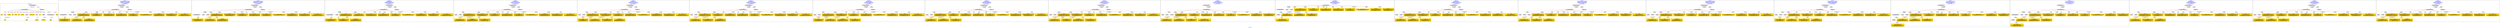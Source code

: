 digraph n0 {
fontcolor="blue"
remincross="true"
label="s05-met.json"
subgraph cluster_0 {
label="1-correct model"
n2[style="filled",color="white",fillcolor="lightgray",label="CulturalHeritageObject1"];
n3[shape="plaintext",style="filled",fillcolor="gold",label="Date"];
n4[style="filled",color="white",fillcolor="lightgray",label="Person1"];
n5[shape="plaintext",style="filled",fillcolor="gold",label="Description"];
n6[shape="plaintext",style="filled",fillcolor="gold",label="values"];
n7[shape="plaintext",style="filled",fillcolor="gold",label="Medium"];
n8[shape="plaintext",style="filled",fillcolor="gold",label="values"];
n9[shape="plaintext",style="filled",fillcolor="gold",label="Credit Line"];
n10[style="filled",color="white",fillcolor="lightgray",label="Concept1"];
n11[shape="plaintext",style="filled",fillcolor="gold",label="Accession Number"];
n12[style="filled",color="white",fillcolor="lightgray",label="Place1"];
n13[shape="plaintext",style="filled",fillcolor="gold",label="id"];
n14[style="filled",color="white",fillcolor="lightgray",label="Concept2"];
n15[style="filled",color="white",fillcolor="lightgray",label="CulturalHeritageObject2"];
n16[shape="plaintext",style="filled",fillcolor="gold",label="values"];
n17[shape="plaintext",style="filled",fillcolor="gold",label="Who"];
n18[shape="plaintext",style="filled",fillcolor="gold",label="Geography"];
n19[style="filled",color="white",fillcolor="lightgray",label="EuropeanaAggregation1"];
n20[style="filled",color="white",fillcolor="lightgray",label="WebResource1"];
n21[shape="plaintext",style="filled",fillcolor="gold",label="image"];
n22[shape="plaintext",style="filled",fillcolor="gold",label="values"];
n23[shape="plaintext",style="filled",fillcolor="gold",label="Classification"];
}
subgraph cluster_1 {
label="candidate 0\nlink coherence:0.9411764705882353\nnode coherence:0.9411764705882353\nconfidence:0.515266732195293\nmapping score:0.5827032898167317\ncost:16.99939\n-precision:0.76-recall:0.62"
n25[style="filled",color="white",fillcolor="lightgray",label="CulturalHeritageObject1"];
n26[style="filled",color="white",fillcolor="lightgray",label="CulturalHeritageObject2"];
n27[style="filled",color="white",fillcolor="lightgray",label="Person1"];
n28[style="filled",color="white",fillcolor="lightgray",label="Concept1"];
n29[style="filled",color="white",fillcolor="lightgray",label="EuropeanaAggregation1"];
n30[style="filled",color="white",fillcolor="lightgray",label="WebResource1"];
n31[shape="plaintext",style="filled",fillcolor="gold",label="Classification\n[Concept,prefLabel,0.366]\n[Person,biographicalInformation,0.335]\n[CulturalHeritageObject,medium,0.151]\n[CulturalHeritageObject,description,0.147]"];
n32[shape="plaintext",style="filled",fillcolor="gold",label="values\n[CulturalHeritageObject,medium,0.537]\n[Person,biographicalInformation,0.187]\n[Concept,prefLabel,0.168]\n[CulturalHeritageObject,description,0.108]"];
n33[shape="plaintext",style="filled",fillcolor="gold",label="image\n[WebResource,classLink,0.685]\n[Document,classLink,0.292]\n[CulturalHeritageObject,accessionNumber,0.019]\n[CulturalHeritageObject,medium,0.004]"];
n34[shape="plaintext",style="filled",fillcolor="gold",label="Who\n[Person,nameOfThePerson,0.468]\n[Document,classLink,0.226]\n[CulturalHeritageObject,provenance,0.2]\n[CulturalHeritageObject,description,0.106]"];
n35[shape="plaintext",style="filled",fillcolor="gold",label="values\n[CulturalHeritageObject,extent,0.762]\n[CulturalHeritageObject,accessionNumber,0.11]\n[CulturalHeritageObject,description,0.067]\n[CulturalHeritageObject,provenance,0.061]"];
n36[shape="plaintext",style="filled",fillcolor="gold",label="Geography\n[CulturalHeritageObject,provenance,0.352]\n[Concept,prefLabel,0.247]\n[CulturalHeritageObject,title,0.203]\n[Person,nameOfThePerson,0.199]"];
n37[shape="plaintext",style="filled",fillcolor="gold",label="values\n[CulturalHeritageObject,provenance,0.314]\n[Person,biographicalInformation,0.245]\n[CulturalHeritageObject,description,0.225]\n[CulturalHeritageObject,title,0.216]"];
n38[shape="plaintext",style="filled",fillcolor="gold",label="Medium\n[CulturalHeritageObject,medium,0.836]\n[CulturalHeritageObject,description,0.062]\n[Person,biographicalInformation,0.06]\n[CulturalHeritageObject,provenance,0.042]"];
n39[shape="plaintext",style="filled",fillcolor="gold",label="Date\n[CulturalHeritageObject,created,0.395]\n[Person,dateOfBirth,0.316]\n[Person,dateOfDeath,0.228]\n[Person,biographicalInformation,0.061]"];
n40[shape="plaintext",style="filled",fillcolor="gold",label="Accession Number\n[CulturalHeritageObject,accessionNumber,0.556]\n[CulturalHeritageObject,extent,0.444]"];
n41[shape="plaintext",style="filled",fillcolor="gold",label="Description\n[Person,biographicalInformation,0.4]\n[CulturalHeritageObject,description,0.347]\n[CulturalHeritageObject,title,0.17]\n[CulturalHeritageObject,provenance,0.083]"];
n42[shape="plaintext",style="filled",fillcolor="gold",label="Credit Line\n[CulturalHeritageObject,provenance,0.663]\n[CulturalHeritageObject,description,0.128]\n[CulturalHeritageObject,title,0.127]\n[Person,nameOfThePerson,0.081]"];
}
subgraph cluster_2 {
label="candidate 1\nlink coherence:0.9411764705882353\nnode coherence:0.9411764705882353\nconfidence:0.5109710295757919\nmapping score:0.5812713889435647\ncost:16.99939\n-precision:0.82-recall:0.67"
n44[style="filled",color="white",fillcolor="lightgray",label="CulturalHeritageObject1"];
n45[style="filled",color="white",fillcolor="lightgray",label="CulturalHeritageObject2"];
n46[style="filled",color="white",fillcolor="lightgray",label="Person1"];
n47[style="filled",color="white",fillcolor="lightgray",label="Concept1"];
n48[style="filled",color="white",fillcolor="lightgray",label="EuropeanaAggregation1"];
n49[style="filled",color="white",fillcolor="lightgray",label="WebResource1"];
n50[shape="plaintext",style="filled",fillcolor="gold",label="Classification\n[Concept,prefLabel,0.366]\n[Person,biographicalInformation,0.335]\n[CulturalHeritageObject,medium,0.151]\n[CulturalHeritageObject,description,0.147]"];
n51[shape="plaintext",style="filled",fillcolor="gold",label="values\n[CulturalHeritageObject,medium,0.537]\n[Person,biographicalInformation,0.187]\n[Concept,prefLabel,0.168]\n[CulturalHeritageObject,description,0.108]"];
n52[shape="plaintext",style="filled",fillcolor="gold",label="image\n[WebResource,classLink,0.685]\n[Document,classLink,0.292]\n[CulturalHeritageObject,accessionNumber,0.019]\n[CulturalHeritageObject,medium,0.004]"];
n53[shape="plaintext",style="filled",fillcolor="gold",label="Who\n[Person,nameOfThePerson,0.468]\n[Document,classLink,0.226]\n[CulturalHeritageObject,provenance,0.2]\n[CulturalHeritageObject,description,0.106]"];
n54[shape="plaintext",style="filled",fillcolor="gold",label="values\n[CulturalHeritageObject,extent,0.762]\n[CulturalHeritageObject,accessionNumber,0.11]\n[CulturalHeritageObject,description,0.067]\n[CulturalHeritageObject,provenance,0.061]"];
n55[shape="plaintext",style="filled",fillcolor="gold",label="Credit Line\n[CulturalHeritageObject,provenance,0.663]\n[CulturalHeritageObject,description,0.128]\n[CulturalHeritageObject,title,0.127]\n[Person,nameOfThePerson,0.081]"];
n56[shape="plaintext",style="filled",fillcolor="gold",label="Geography\n[CulturalHeritageObject,provenance,0.352]\n[Concept,prefLabel,0.247]\n[CulturalHeritageObject,title,0.203]\n[Person,nameOfThePerson,0.199]"];
n57[shape="plaintext",style="filled",fillcolor="gold",label="Medium\n[CulturalHeritageObject,medium,0.836]\n[CulturalHeritageObject,description,0.062]\n[Person,biographicalInformation,0.06]\n[CulturalHeritageObject,provenance,0.042]"];
n58[shape="plaintext",style="filled",fillcolor="gold",label="Date\n[CulturalHeritageObject,created,0.395]\n[Person,dateOfBirth,0.316]\n[Person,dateOfDeath,0.228]\n[Person,biographicalInformation,0.061]"];
n59[shape="plaintext",style="filled",fillcolor="gold",label="Accession Number\n[CulturalHeritageObject,accessionNumber,0.556]\n[CulturalHeritageObject,extent,0.444]"];
n60[shape="plaintext",style="filled",fillcolor="gold",label="Description\n[Person,biographicalInformation,0.4]\n[CulturalHeritageObject,description,0.347]\n[CulturalHeritageObject,title,0.17]\n[CulturalHeritageObject,provenance,0.083]"];
n61[shape="plaintext",style="filled",fillcolor="gold",label="values\n[CulturalHeritageObject,provenance,0.314]\n[Person,biographicalInformation,0.245]\n[CulturalHeritageObject,description,0.225]\n[CulturalHeritageObject,title,0.216]"];
}
subgraph cluster_3 {
label="candidate 10\nlink coherence:0.9375\nnode coherence:0.9375\nconfidence:0.48048950645472915\nmapping score:0.5837742799293542\ncost:15.9996\n-precision:0.69-recall:0.52"
n63[style="filled",color="white",fillcolor="lightgray",label="CulturalHeritageObject1"];
n64[style="filled",color="white",fillcolor="lightgray",label="CulturalHeritageObject2"];
n65[style="filled",color="white",fillcolor="lightgray",label="Concept1"];
n66[style="filled",color="white",fillcolor="lightgray",label="EuropeanaAggregation1"];
n67[style="filled",color="white",fillcolor="lightgray",label="WebResource1"];
n68[shape="plaintext",style="filled",fillcolor="gold",label="Classification\n[Concept,prefLabel,0.366]\n[Person,biographicalInformation,0.335]\n[CulturalHeritageObject,medium,0.151]\n[CulturalHeritageObject,description,0.147]"];
n69[shape="plaintext",style="filled",fillcolor="gold",label="values\n[CulturalHeritageObject,medium,0.537]\n[Person,biographicalInformation,0.187]\n[Concept,prefLabel,0.168]\n[CulturalHeritageObject,description,0.108]"];
n70[shape="plaintext",style="filled",fillcolor="gold",label="image\n[WebResource,classLink,0.685]\n[Document,classLink,0.292]\n[CulturalHeritageObject,accessionNumber,0.019]\n[CulturalHeritageObject,medium,0.004]"];
n71[shape="plaintext",style="filled",fillcolor="gold",label="values\n[CulturalHeritageObject,extent,0.762]\n[CulturalHeritageObject,accessionNumber,0.11]\n[CulturalHeritageObject,description,0.067]\n[CulturalHeritageObject,provenance,0.061]"];
n72[shape="plaintext",style="filled",fillcolor="gold",label="Who\n[Person,nameOfThePerson,0.468]\n[Document,classLink,0.226]\n[CulturalHeritageObject,provenance,0.2]\n[CulturalHeritageObject,description,0.106]"];
n73[shape="plaintext",style="filled",fillcolor="gold",label="Geography\n[CulturalHeritageObject,provenance,0.352]\n[Concept,prefLabel,0.247]\n[CulturalHeritageObject,title,0.203]\n[Person,nameOfThePerson,0.199]"];
n74[shape="plaintext",style="filled",fillcolor="gold",label="values\n[CulturalHeritageObject,provenance,0.314]\n[Person,biographicalInformation,0.245]\n[CulturalHeritageObject,description,0.225]\n[CulturalHeritageObject,title,0.216]"];
n75[shape="plaintext",style="filled",fillcolor="gold",label="Medium\n[CulturalHeritageObject,medium,0.836]\n[CulturalHeritageObject,description,0.062]\n[Person,biographicalInformation,0.06]\n[CulturalHeritageObject,provenance,0.042]"];
n76[shape="plaintext",style="filled",fillcolor="gold",label="Date\n[CulturalHeritageObject,created,0.395]\n[Person,dateOfBirth,0.316]\n[Person,dateOfDeath,0.228]\n[Person,biographicalInformation,0.061]"];
n77[shape="plaintext",style="filled",fillcolor="gold",label="Accession Number\n[CulturalHeritageObject,accessionNumber,0.556]\n[CulturalHeritageObject,extent,0.444]"];
n78[shape="plaintext",style="filled",fillcolor="gold",label="Description\n[Person,biographicalInformation,0.4]\n[CulturalHeritageObject,description,0.347]\n[CulturalHeritageObject,title,0.17]\n[CulturalHeritageObject,provenance,0.083]"];
n79[shape="plaintext",style="filled",fillcolor="gold",label="Credit Line\n[CulturalHeritageObject,provenance,0.663]\n[CulturalHeritageObject,description,0.128]\n[CulturalHeritageObject,title,0.127]\n[Person,nameOfThePerson,0.081]"];
}
subgraph cluster_4 {
label="candidate 11\nlink coherence:0.9375\nnode coherence:0.9375\nconfidence:0.47759681274775817\nmapping score:0.5828100486936971\ncost:15.99941\n-precision:0.88-recall:0.67"
n81[style="filled",color="white",fillcolor="lightgray",label="CulturalHeritageObject1"];
n82[style="filled",color="white",fillcolor="lightgray",label="Person1"];
n83[style="filled",color="white",fillcolor="lightgray",label="Concept1"];
n84[style="filled",color="white",fillcolor="lightgray",label="EuropeanaAggregation1"];
n85[style="filled",color="white",fillcolor="lightgray",label="WebResource1"];
n86[shape="plaintext",style="filled",fillcolor="gold",label="values\n[CulturalHeritageObject,medium,0.537]\n[Person,biographicalInformation,0.187]\n[Concept,prefLabel,0.168]\n[CulturalHeritageObject,description,0.108]"];
n87[shape="plaintext",style="filled",fillcolor="gold",label="image\n[WebResource,classLink,0.685]\n[Document,classLink,0.292]\n[CulturalHeritageObject,accessionNumber,0.019]\n[CulturalHeritageObject,medium,0.004]"];
n88[shape="plaintext",style="filled",fillcolor="gold",label="Who\n[Person,nameOfThePerson,0.468]\n[Document,classLink,0.226]\n[CulturalHeritageObject,provenance,0.2]\n[CulturalHeritageObject,description,0.106]"];
n89[shape="plaintext",style="filled",fillcolor="gold",label="values\n[CulturalHeritageObject,extent,0.762]\n[CulturalHeritageObject,accessionNumber,0.11]\n[CulturalHeritageObject,description,0.067]\n[CulturalHeritageObject,provenance,0.061]"];
n90[shape="plaintext",style="filled",fillcolor="gold",label="Credit Line\n[CulturalHeritageObject,provenance,0.663]\n[CulturalHeritageObject,description,0.128]\n[CulturalHeritageObject,title,0.127]\n[Person,nameOfThePerson,0.081]"];
n91[shape="plaintext",style="filled",fillcolor="gold",label="Geography\n[CulturalHeritageObject,provenance,0.352]\n[Concept,prefLabel,0.247]\n[CulturalHeritageObject,title,0.203]\n[Person,nameOfThePerson,0.199]"];
n92[shape="plaintext",style="filled",fillcolor="gold",label="Medium\n[CulturalHeritageObject,medium,0.836]\n[CulturalHeritageObject,description,0.062]\n[Person,biographicalInformation,0.06]\n[CulturalHeritageObject,provenance,0.042]"];
n93[shape="plaintext",style="filled",fillcolor="gold",label="Date\n[CulturalHeritageObject,created,0.395]\n[Person,dateOfBirth,0.316]\n[Person,dateOfDeath,0.228]\n[Person,biographicalInformation,0.061]"];
n94[shape="plaintext",style="filled",fillcolor="gold",label="Accession Number\n[CulturalHeritageObject,accessionNumber,0.556]\n[CulturalHeritageObject,extent,0.444]"];
n95[shape="plaintext",style="filled",fillcolor="gold",label="Classification\n[Concept,prefLabel,0.366]\n[Person,biographicalInformation,0.335]\n[CulturalHeritageObject,medium,0.151]\n[CulturalHeritageObject,description,0.147]"];
n96[shape="plaintext",style="filled",fillcolor="gold",label="Description\n[Person,biographicalInformation,0.4]\n[CulturalHeritageObject,description,0.347]\n[CulturalHeritageObject,title,0.17]\n[CulturalHeritageObject,provenance,0.083]"];
n97[shape="plaintext",style="filled",fillcolor="gold",label="values\n[CulturalHeritageObject,provenance,0.314]\n[Person,biographicalInformation,0.245]\n[CulturalHeritageObject,description,0.225]\n[CulturalHeritageObject,title,0.216]"];
}
subgraph cluster_5 {
label="candidate 12\nlink coherence:0.9375\nnode coherence:0.9375\nconfidence:0.47524511280388726\nmapping score:0.5820261487124069\ncost:15.99941\n-precision:0.75-recall:0.57"
n99[style="filled",color="white",fillcolor="lightgray",label="CulturalHeritageObject1"];
n100[style="filled",color="white",fillcolor="lightgray",label="Person1"];
n101[style="filled",color="white",fillcolor="lightgray",label="Concept1"];
n102[style="filled",color="white",fillcolor="lightgray",label="EuropeanaAggregation1"];
n103[style="filled",color="white",fillcolor="lightgray",label="WebResource1"];
n104[shape="plaintext",style="filled",fillcolor="gold",label="Classification\n[Concept,prefLabel,0.366]\n[Person,biographicalInformation,0.335]\n[CulturalHeritageObject,medium,0.151]\n[CulturalHeritageObject,description,0.147]"];
n105[shape="plaintext",style="filled",fillcolor="gold",label="image\n[WebResource,classLink,0.685]\n[Document,classLink,0.292]\n[CulturalHeritageObject,accessionNumber,0.019]\n[CulturalHeritageObject,medium,0.004]"];
n106[shape="plaintext",style="filled",fillcolor="gold",label="Date\n[CulturalHeritageObject,created,0.395]\n[Person,dateOfBirth,0.316]\n[Person,dateOfDeath,0.228]\n[Person,biographicalInformation,0.061]"];
n107[shape="plaintext",style="filled",fillcolor="gold",label="Who\n[Person,nameOfThePerson,0.468]\n[Document,classLink,0.226]\n[CulturalHeritageObject,provenance,0.2]\n[CulturalHeritageObject,description,0.106]"];
n108[shape="plaintext",style="filled",fillcolor="gold",label="values\n[CulturalHeritageObject,extent,0.762]\n[CulturalHeritageObject,accessionNumber,0.11]\n[CulturalHeritageObject,description,0.067]\n[CulturalHeritageObject,provenance,0.061]"];
n109[shape="plaintext",style="filled",fillcolor="gold",label="Credit Line\n[CulturalHeritageObject,provenance,0.663]\n[CulturalHeritageObject,description,0.128]\n[CulturalHeritageObject,title,0.127]\n[Person,nameOfThePerson,0.081]"];
n110[shape="plaintext",style="filled",fillcolor="gold",label="Geography\n[CulturalHeritageObject,provenance,0.352]\n[Concept,prefLabel,0.247]\n[CulturalHeritageObject,title,0.203]\n[Person,nameOfThePerson,0.199]"];
n111[shape="plaintext",style="filled",fillcolor="gold",label="Medium\n[CulturalHeritageObject,medium,0.836]\n[CulturalHeritageObject,description,0.062]\n[Person,biographicalInformation,0.06]\n[CulturalHeritageObject,provenance,0.042]"];
n112[shape="plaintext",style="filled",fillcolor="gold",label="Accession Number\n[CulturalHeritageObject,accessionNumber,0.556]\n[CulturalHeritageObject,extent,0.444]"];
n113[shape="plaintext",style="filled",fillcolor="gold",label="Description\n[Person,biographicalInformation,0.4]\n[CulturalHeritageObject,description,0.347]\n[CulturalHeritageObject,title,0.17]\n[CulturalHeritageObject,provenance,0.083]"];
n114[shape="plaintext",style="filled",fillcolor="gold",label="values\n[CulturalHeritageObject,medium,0.537]\n[Person,biographicalInformation,0.187]\n[Concept,prefLabel,0.168]\n[CulturalHeritageObject,description,0.108]"];
n115[shape="plaintext",style="filled",fillcolor="gold",label="values\n[CulturalHeritageObject,provenance,0.314]\n[Person,biographicalInformation,0.245]\n[CulturalHeritageObject,description,0.225]\n[CulturalHeritageObject,title,0.216]"];
}
subgraph cluster_6 {
label="candidate 13\nlink coherence:0.9375\nnode coherence:0.9375\nconfidence:0.47213411336861294\nmapping score:0.5809891489006488\ncost:15.99941\n-precision:0.69-recall:0.52"
n117[style="filled",color="white",fillcolor="lightgray",label="CulturalHeritageObject1"];
n118[style="filled",color="white",fillcolor="lightgray",label="Person1"];
n119[style="filled",color="white",fillcolor="lightgray",label="Concept1"];
n120[style="filled",color="white",fillcolor="lightgray",label="EuropeanaAggregation1"];
n121[style="filled",color="white",fillcolor="lightgray",label="WebResource1"];
n122[shape="plaintext",style="filled",fillcolor="gold",label="Classification\n[Concept,prefLabel,0.366]\n[Person,biographicalInformation,0.335]\n[CulturalHeritageObject,medium,0.151]\n[CulturalHeritageObject,description,0.147]"];
n123[shape="plaintext",style="filled",fillcolor="gold",label="image\n[WebResource,classLink,0.685]\n[Document,classLink,0.292]\n[CulturalHeritageObject,accessionNumber,0.019]\n[CulturalHeritageObject,medium,0.004]"];
n124[shape="plaintext",style="filled",fillcolor="gold",label="Who\n[Person,nameOfThePerson,0.468]\n[Document,classLink,0.226]\n[CulturalHeritageObject,provenance,0.2]\n[CulturalHeritageObject,description,0.106]"];
n125[shape="plaintext",style="filled",fillcolor="gold",label="values\n[CulturalHeritageObject,extent,0.762]\n[CulturalHeritageObject,accessionNumber,0.11]\n[CulturalHeritageObject,description,0.067]\n[CulturalHeritageObject,provenance,0.061]"];
n126[shape="plaintext",style="filled",fillcolor="gold",label="Geography\n[CulturalHeritageObject,provenance,0.352]\n[Concept,prefLabel,0.247]\n[CulturalHeritageObject,title,0.203]\n[Person,nameOfThePerson,0.199]"];
n127[shape="plaintext",style="filled",fillcolor="gold",label="Description\n[Person,biographicalInformation,0.4]\n[CulturalHeritageObject,description,0.347]\n[CulturalHeritageObject,title,0.17]\n[CulturalHeritageObject,provenance,0.083]"];
n128[shape="plaintext",style="filled",fillcolor="gold",label="Medium\n[CulturalHeritageObject,medium,0.836]\n[CulturalHeritageObject,description,0.062]\n[Person,biographicalInformation,0.06]\n[CulturalHeritageObject,provenance,0.042]"];
n129[shape="plaintext",style="filled",fillcolor="gold",label="Date\n[CulturalHeritageObject,created,0.395]\n[Person,dateOfBirth,0.316]\n[Person,dateOfDeath,0.228]\n[Person,biographicalInformation,0.061]"];
n130[shape="plaintext",style="filled",fillcolor="gold",label="Accession Number\n[CulturalHeritageObject,accessionNumber,0.556]\n[CulturalHeritageObject,extent,0.444]"];
n131[shape="plaintext",style="filled",fillcolor="gold",label="values\n[CulturalHeritageObject,provenance,0.314]\n[Person,biographicalInformation,0.245]\n[CulturalHeritageObject,description,0.225]\n[CulturalHeritageObject,title,0.216]"];
n132[shape="plaintext",style="filled",fillcolor="gold",label="values\n[CulturalHeritageObject,medium,0.537]\n[Person,biographicalInformation,0.187]\n[Concept,prefLabel,0.168]\n[CulturalHeritageObject,description,0.108]"];
n133[shape="plaintext",style="filled",fillcolor="gold",label="Credit Line\n[CulturalHeritageObject,provenance,0.663]\n[CulturalHeritageObject,description,0.128]\n[CulturalHeritageObject,title,0.127]\n[Person,nameOfThePerson,0.081]"];
}
subgraph cluster_7 {
label="candidate 14\nlink coherence:0.9375\nnode coherence:0.9375\nconfidence:0.4710553850385331\nmapping score:0.5806295727906221\ncost:15.99941\n-precision:0.81-recall:0.62"
n135[style="filled",color="white",fillcolor="lightgray",label="CulturalHeritageObject1"];
n136[style="filled",color="white",fillcolor="lightgray",label="Person1"];
n137[style="filled",color="white",fillcolor="lightgray",label="Concept1"];
n138[style="filled",color="white",fillcolor="lightgray",label="EuropeanaAggregation1"];
n139[style="filled",color="white",fillcolor="lightgray",label="WebResource1"];
n140[shape="plaintext",style="filled",fillcolor="gold",label="values\n[CulturalHeritageObject,medium,0.537]\n[Person,biographicalInformation,0.187]\n[Concept,prefLabel,0.168]\n[CulturalHeritageObject,description,0.108]"];
n141[shape="plaintext",style="filled",fillcolor="gold",label="image\n[WebResource,classLink,0.685]\n[Document,classLink,0.292]\n[CulturalHeritageObject,accessionNumber,0.019]\n[CulturalHeritageObject,medium,0.004]"];
n142[shape="plaintext",style="filled",fillcolor="gold",label="Date\n[CulturalHeritageObject,created,0.395]\n[Person,dateOfBirth,0.316]\n[Person,dateOfDeath,0.228]\n[Person,biographicalInformation,0.061]"];
n143[shape="plaintext",style="filled",fillcolor="gold",label="Who\n[Person,nameOfThePerson,0.468]\n[Document,classLink,0.226]\n[CulturalHeritageObject,provenance,0.2]\n[CulturalHeritageObject,description,0.106]"];
n144[shape="plaintext",style="filled",fillcolor="gold",label="values\n[CulturalHeritageObject,extent,0.762]\n[CulturalHeritageObject,accessionNumber,0.11]\n[CulturalHeritageObject,description,0.067]\n[CulturalHeritageObject,provenance,0.061]"];
n145[shape="plaintext",style="filled",fillcolor="gold",label="Credit Line\n[CulturalHeritageObject,provenance,0.663]\n[CulturalHeritageObject,description,0.128]\n[CulturalHeritageObject,title,0.127]\n[Person,nameOfThePerson,0.081]"];
n146[shape="plaintext",style="filled",fillcolor="gold",label="Geography\n[CulturalHeritageObject,provenance,0.352]\n[Concept,prefLabel,0.247]\n[CulturalHeritageObject,title,0.203]\n[Person,nameOfThePerson,0.199]"];
n147[shape="plaintext",style="filled",fillcolor="gold",label="Medium\n[CulturalHeritageObject,medium,0.836]\n[CulturalHeritageObject,description,0.062]\n[Person,biographicalInformation,0.06]\n[CulturalHeritageObject,provenance,0.042]"];
n148[shape="plaintext",style="filled",fillcolor="gold",label="Accession Number\n[CulturalHeritageObject,accessionNumber,0.556]\n[CulturalHeritageObject,extent,0.444]"];
n149[shape="plaintext",style="filled",fillcolor="gold",label="Classification\n[Concept,prefLabel,0.366]\n[Person,biographicalInformation,0.335]\n[CulturalHeritageObject,medium,0.151]\n[CulturalHeritageObject,description,0.147]"];
n150[shape="plaintext",style="filled",fillcolor="gold",label="Description\n[Person,biographicalInformation,0.4]\n[CulturalHeritageObject,description,0.347]\n[CulturalHeritageObject,title,0.17]\n[CulturalHeritageObject,provenance,0.083]"];
n151[shape="plaintext",style="filled",fillcolor="gold",label="values\n[CulturalHeritageObject,provenance,0.314]\n[Person,biographicalInformation,0.245]\n[CulturalHeritageObject,description,0.225]\n[CulturalHeritageObject,title,0.216]"];
}
subgraph cluster_8 {
label="candidate 15\nlink coherence:0.9375\nnode coherence:0.9375\nconfidence:0.4679443856032588\nmapping score:0.579592572978864\ncost:15.99941\n-precision:0.75-recall:0.57"
n153[style="filled",color="white",fillcolor="lightgray",label="CulturalHeritageObject1"];
n154[style="filled",color="white",fillcolor="lightgray",label="Person1"];
n155[style="filled",color="white",fillcolor="lightgray",label="Concept1"];
n156[style="filled",color="white",fillcolor="lightgray",label="EuropeanaAggregation1"];
n157[style="filled",color="white",fillcolor="lightgray",label="WebResource1"];
n158[shape="plaintext",style="filled",fillcolor="gold",label="values\n[CulturalHeritageObject,medium,0.537]\n[Person,biographicalInformation,0.187]\n[Concept,prefLabel,0.168]\n[CulturalHeritageObject,description,0.108]"];
n159[shape="plaintext",style="filled",fillcolor="gold",label="image\n[WebResource,classLink,0.685]\n[Document,classLink,0.292]\n[CulturalHeritageObject,accessionNumber,0.019]\n[CulturalHeritageObject,medium,0.004]"];
n160[shape="plaintext",style="filled",fillcolor="gold",label="Who\n[Person,nameOfThePerson,0.468]\n[Document,classLink,0.226]\n[CulturalHeritageObject,provenance,0.2]\n[CulturalHeritageObject,description,0.106]"];
n161[shape="plaintext",style="filled",fillcolor="gold",label="values\n[CulturalHeritageObject,extent,0.762]\n[CulturalHeritageObject,accessionNumber,0.11]\n[CulturalHeritageObject,description,0.067]\n[CulturalHeritageObject,provenance,0.061]"];
n162[shape="plaintext",style="filled",fillcolor="gold",label="Geography\n[CulturalHeritageObject,provenance,0.352]\n[Concept,prefLabel,0.247]\n[CulturalHeritageObject,title,0.203]\n[Person,nameOfThePerson,0.199]"];
n163[shape="plaintext",style="filled",fillcolor="gold",label="Description\n[Person,biographicalInformation,0.4]\n[CulturalHeritageObject,description,0.347]\n[CulturalHeritageObject,title,0.17]\n[CulturalHeritageObject,provenance,0.083]"];
n164[shape="plaintext",style="filled",fillcolor="gold",label="Medium\n[CulturalHeritageObject,medium,0.836]\n[CulturalHeritageObject,description,0.062]\n[Person,biographicalInformation,0.06]\n[CulturalHeritageObject,provenance,0.042]"];
n165[shape="plaintext",style="filled",fillcolor="gold",label="Date\n[CulturalHeritageObject,created,0.395]\n[Person,dateOfBirth,0.316]\n[Person,dateOfDeath,0.228]\n[Person,biographicalInformation,0.061]"];
n166[shape="plaintext",style="filled",fillcolor="gold",label="Accession Number\n[CulturalHeritageObject,accessionNumber,0.556]\n[CulturalHeritageObject,extent,0.444]"];
n167[shape="plaintext",style="filled",fillcolor="gold",label="Classification\n[Concept,prefLabel,0.366]\n[Person,biographicalInformation,0.335]\n[CulturalHeritageObject,medium,0.151]\n[CulturalHeritageObject,description,0.147]"];
n168[shape="plaintext",style="filled",fillcolor="gold",label="values\n[CulturalHeritageObject,provenance,0.314]\n[Person,biographicalInformation,0.245]\n[CulturalHeritageObject,description,0.225]\n[CulturalHeritageObject,title,0.216]"];
n169[shape="plaintext",style="filled",fillcolor="gold",label="Credit Line\n[CulturalHeritageObject,provenance,0.663]\n[CulturalHeritageObject,description,0.128]\n[CulturalHeritageObject,title,0.127]\n[Person,nameOfThePerson,0.081]"];
}
subgraph cluster_9 {
label="candidate 16\nlink coherence:0.9375\nnode coherence:0.9375\nconfidence:0.4637262636237338\nmapping score:0.5781865323190224\ncost:15.99941\n-precision:0.81-recall:0.62"
n171[style="filled",color="white",fillcolor="lightgray",label="CulturalHeritageObject1"];
n172[style="filled",color="white",fillcolor="lightgray",label="Person1"];
n173[style="filled",color="white",fillcolor="lightgray",label="Concept1"];
n174[style="filled",color="white",fillcolor="lightgray",label="EuropeanaAggregation1"];
n175[style="filled",color="white",fillcolor="lightgray",label="WebResource1"];
n176[shape="plaintext",style="filled",fillcolor="gold",label="values\n[CulturalHeritageObject,medium,0.537]\n[Person,biographicalInformation,0.187]\n[Concept,prefLabel,0.168]\n[CulturalHeritageObject,description,0.108]"];
n177[shape="plaintext",style="filled",fillcolor="gold",label="image\n[WebResource,classLink,0.685]\n[Document,classLink,0.292]\n[CulturalHeritageObject,accessionNumber,0.019]\n[CulturalHeritageObject,medium,0.004]"];
n178[shape="plaintext",style="filled",fillcolor="gold",label="Who\n[Person,nameOfThePerson,0.468]\n[Document,classLink,0.226]\n[CulturalHeritageObject,provenance,0.2]\n[CulturalHeritageObject,description,0.106]"];
n179[shape="plaintext",style="filled",fillcolor="gold",label="values\n[CulturalHeritageObject,extent,0.762]\n[CulturalHeritageObject,accessionNumber,0.11]\n[CulturalHeritageObject,description,0.067]\n[CulturalHeritageObject,provenance,0.061]"];
n180[shape="plaintext",style="filled",fillcolor="gold",label="Credit Line\n[CulturalHeritageObject,provenance,0.663]\n[CulturalHeritageObject,description,0.128]\n[CulturalHeritageObject,title,0.127]\n[Person,nameOfThePerson,0.081]"];
n181[shape="plaintext",style="filled",fillcolor="gold",label="Geography\n[CulturalHeritageObject,provenance,0.352]\n[Concept,prefLabel,0.247]\n[CulturalHeritageObject,title,0.203]\n[Person,nameOfThePerson,0.199]"];
n182[shape="plaintext",style="filled",fillcolor="gold",label="Medium\n[CulturalHeritageObject,medium,0.836]\n[CulturalHeritageObject,description,0.062]\n[Person,biographicalInformation,0.06]\n[CulturalHeritageObject,provenance,0.042]"];
n183[shape="plaintext",style="filled",fillcolor="gold",label="Date\n[CulturalHeritageObject,created,0.395]\n[Person,dateOfBirth,0.316]\n[Person,dateOfDeath,0.228]\n[Person,biographicalInformation,0.061]"];
n184[shape="plaintext",style="filled",fillcolor="gold",label="Accession Number\n[CulturalHeritageObject,accessionNumber,0.556]\n[CulturalHeritageObject,extent,0.444]"];
n185[shape="plaintext",style="filled",fillcolor="gold",label="Classification\n[Concept,prefLabel,0.366]\n[Person,biographicalInformation,0.335]\n[CulturalHeritageObject,medium,0.151]\n[CulturalHeritageObject,description,0.147]"];
n186[shape="plaintext",style="filled",fillcolor="gold",label="Description\n[Person,biographicalInformation,0.4]\n[CulturalHeritageObject,description,0.347]\n[CulturalHeritageObject,title,0.17]\n[CulturalHeritageObject,provenance,0.083]"];
n187[shape="plaintext",style="filled",fillcolor="gold",label="values\n[CulturalHeritageObject,provenance,0.314]\n[Person,biographicalInformation,0.245]\n[CulturalHeritageObject,description,0.225]\n[CulturalHeritageObject,title,0.216]"];
}
subgraph cluster_10 {
label="candidate 17\nlink coherence:0.9375\nnode coherence:0.9375\nconfidence:0.44918508207136676\nmapping score:0.5733394718015666\ncost:15.99954\n-precision:0.69-recall:0.52"
n189[style="filled",color="white",fillcolor="lightgray",label="CulturalHeritageObject1"];
n190[style="filled",color="white",fillcolor="lightgray",label="Person1"];
n191[style="filled",color="white",fillcolor="lightgray",label="Concept1"];
n192[style="filled",color="white",fillcolor="lightgray",label="Document1"];
n193[style="filled",color="white",fillcolor="lightgray",label="EuropeanaAggregation1"];
n194[shape="plaintext",style="filled",fillcolor="gold",label="values\n[CulturalHeritageObject,medium,0.537]\n[Person,biographicalInformation,0.187]\n[Concept,prefLabel,0.168]\n[CulturalHeritageObject,description,0.108]"];
n195[shape="plaintext",style="filled",fillcolor="gold",label="image\n[WebResource,classLink,0.685]\n[Document,classLink,0.292]\n[CulturalHeritageObject,accessionNumber,0.019]\n[CulturalHeritageObject,medium,0.004]"];
n196[shape="plaintext",style="filled",fillcolor="gold",label="Who\n[Person,nameOfThePerson,0.468]\n[Document,classLink,0.226]\n[CulturalHeritageObject,provenance,0.2]\n[CulturalHeritageObject,description,0.106]"];
n197[shape="plaintext",style="filled",fillcolor="gold",label="values\n[CulturalHeritageObject,extent,0.762]\n[CulturalHeritageObject,accessionNumber,0.11]\n[CulturalHeritageObject,description,0.067]\n[CulturalHeritageObject,provenance,0.061]"];
n198[shape="plaintext",style="filled",fillcolor="gold",label="Geography\n[CulturalHeritageObject,provenance,0.352]\n[Concept,prefLabel,0.247]\n[CulturalHeritageObject,title,0.203]\n[Person,nameOfThePerson,0.199]"];
n199[shape="plaintext",style="filled",fillcolor="gold",label="values\n[CulturalHeritageObject,provenance,0.314]\n[Person,biographicalInformation,0.245]\n[CulturalHeritageObject,description,0.225]\n[CulturalHeritageObject,title,0.216]"];
n200[shape="plaintext",style="filled",fillcolor="gold",label="Medium\n[CulturalHeritageObject,medium,0.836]\n[CulturalHeritageObject,description,0.062]\n[Person,biographicalInformation,0.06]\n[CulturalHeritageObject,provenance,0.042]"];
n201[shape="plaintext",style="filled",fillcolor="gold",label="Date\n[CulturalHeritageObject,created,0.395]\n[Person,dateOfBirth,0.316]\n[Person,dateOfDeath,0.228]\n[Person,biographicalInformation,0.061]"];
n202[shape="plaintext",style="filled",fillcolor="gold",label="Accession Number\n[CulturalHeritageObject,accessionNumber,0.556]\n[CulturalHeritageObject,extent,0.444]"];
n203[shape="plaintext",style="filled",fillcolor="gold",label="Classification\n[Concept,prefLabel,0.366]\n[Person,biographicalInformation,0.335]\n[CulturalHeritageObject,medium,0.151]\n[CulturalHeritageObject,description,0.147]"];
n204[shape="plaintext",style="filled",fillcolor="gold",label="Description\n[Person,biographicalInformation,0.4]\n[CulturalHeritageObject,description,0.347]\n[CulturalHeritageObject,title,0.17]\n[CulturalHeritageObject,provenance,0.083]"];
n205[shape="plaintext",style="filled",fillcolor="gold",label="Credit Line\n[CulturalHeritageObject,provenance,0.663]\n[CulturalHeritageObject,description,0.128]\n[CulturalHeritageObject,title,0.127]\n[Person,nameOfThePerson,0.081]"];
}
subgraph cluster_11 {
label="candidate 18\nlink coherence:0.9375\nnode coherence:0.9375\nconfidence:0.44918508207136676\nmapping score:0.5733394718015666\ncost:15.99972\n-precision:0.69-recall:0.52"
n207[style="filled",color="white",fillcolor="lightgray",label="CulturalHeritageObject1"];
n208[style="filled",color="white",fillcolor="lightgray",label="CulturalHeritageObject2"];
n209[style="filled",color="white",fillcolor="lightgray",label="Person1"];
n210[style="filled",color="white",fillcolor="lightgray",label="Concept1"];
n211[style="filled",color="white",fillcolor="lightgray",label="Document2"];
n212[shape="plaintext",style="filled",fillcolor="gold",label="values\n[CulturalHeritageObject,medium,0.537]\n[Person,biographicalInformation,0.187]\n[Concept,prefLabel,0.168]\n[CulturalHeritageObject,description,0.108]"];
n213[shape="plaintext",style="filled",fillcolor="gold",label="Who\n[Person,nameOfThePerson,0.468]\n[Document,classLink,0.226]\n[CulturalHeritageObject,provenance,0.2]\n[CulturalHeritageObject,description,0.106]"];
n214[shape="plaintext",style="filled",fillcolor="gold",label="values\n[CulturalHeritageObject,extent,0.762]\n[CulturalHeritageObject,accessionNumber,0.11]\n[CulturalHeritageObject,description,0.067]\n[CulturalHeritageObject,provenance,0.061]"];
n215[shape="plaintext",style="filled",fillcolor="gold",label="Geography\n[CulturalHeritageObject,provenance,0.352]\n[Concept,prefLabel,0.247]\n[CulturalHeritageObject,title,0.203]\n[Person,nameOfThePerson,0.199]"];
n216[shape="plaintext",style="filled",fillcolor="gold",label="values\n[CulturalHeritageObject,provenance,0.314]\n[Person,biographicalInformation,0.245]\n[CulturalHeritageObject,description,0.225]\n[CulturalHeritageObject,title,0.216]"];
n217[shape="plaintext",style="filled",fillcolor="gold",label="image\n[WebResource,classLink,0.685]\n[Document,classLink,0.292]\n[CulturalHeritageObject,accessionNumber,0.019]\n[CulturalHeritageObject,medium,0.004]"];
n218[shape="plaintext",style="filled",fillcolor="gold",label="Medium\n[CulturalHeritageObject,medium,0.836]\n[CulturalHeritageObject,description,0.062]\n[Person,biographicalInformation,0.06]\n[CulturalHeritageObject,provenance,0.042]"];
n219[shape="plaintext",style="filled",fillcolor="gold",label="Date\n[CulturalHeritageObject,created,0.395]\n[Person,dateOfBirth,0.316]\n[Person,dateOfDeath,0.228]\n[Person,biographicalInformation,0.061]"];
n220[shape="plaintext",style="filled",fillcolor="gold",label="Accession Number\n[CulturalHeritageObject,accessionNumber,0.556]\n[CulturalHeritageObject,extent,0.444]"];
n221[shape="plaintext",style="filled",fillcolor="gold",label="Classification\n[Concept,prefLabel,0.366]\n[Person,biographicalInformation,0.335]\n[CulturalHeritageObject,medium,0.151]\n[CulturalHeritageObject,description,0.147]"];
n222[shape="plaintext",style="filled",fillcolor="gold",label="Description\n[Person,biographicalInformation,0.4]\n[CulturalHeritageObject,description,0.347]\n[CulturalHeritageObject,title,0.17]\n[CulturalHeritageObject,provenance,0.083]"];
n223[shape="plaintext",style="filled",fillcolor="gold",label="Credit Line\n[CulturalHeritageObject,provenance,0.663]\n[CulturalHeritageObject,description,0.128]\n[CulturalHeritageObject,title,0.127]\n[Person,nameOfThePerson,0.081]"];
}
subgraph cluster_12 {
label="candidate 19\nlink coherence:0.9375\nnode coherence:0.9375\nconfidence:0.4482143921167028\nmapping score:0.5730159084833454\ncost:15.99941\n-precision:0.75-recall:0.57"
n225[style="filled",color="white",fillcolor="lightgray",label="CulturalHeritageObject1"];
n226[style="filled",color="white",fillcolor="lightgray",label="Person1"];
n227[style="filled",color="white",fillcolor="lightgray",label="Concept1"];
n228[style="filled",color="white",fillcolor="lightgray",label="EuropeanaAggregation1"];
n229[style="filled",color="white",fillcolor="lightgray",label="WebResource1"];
n230[shape="plaintext",style="filled",fillcolor="gold",label="values\n[CulturalHeritageObject,medium,0.537]\n[Person,biographicalInformation,0.187]\n[Concept,prefLabel,0.168]\n[CulturalHeritageObject,description,0.108]"];
n231[shape="plaintext",style="filled",fillcolor="gold",label="image\n[WebResource,classLink,0.685]\n[Document,classLink,0.292]\n[CulturalHeritageObject,accessionNumber,0.019]\n[CulturalHeritageObject,medium,0.004]"];
n232[shape="plaintext",style="filled",fillcolor="gold",label="Who\n[Person,nameOfThePerson,0.468]\n[Document,classLink,0.226]\n[CulturalHeritageObject,provenance,0.2]\n[CulturalHeritageObject,description,0.106]"];
n233[shape="plaintext",style="filled",fillcolor="gold",label="values\n[CulturalHeritageObject,extent,0.762]\n[CulturalHeritageObject,accessionNumber,0.11]\n[CulturalHeritageObject,description,0.067]\n[CulturalHeritageObject,provenance,0.061]"];
n234[shape="plaintext",style="filled",fillcolor="gold",label="Credit Line\n[CulturalHeritageObject,provenance,0.663]\n[CulturalHeritageObject,description,0.128]\n[CulturalHeritageObject,title,0.127]\n[Person,nameOfThePerson,0.081]"];
n235[shape="plaintext",style="filled",fillcolor="gold",label="Geography\n[CulturalHeritageObject,provenance,0.352]\n[Concept,prefLabel,0.247]\n[CulturalHeritageObject,title,0.203]\n[Person,nameOfThePerson,0.199]"];
n236[shape="plaintext",style="filled",fillcolor="gold",label="Medium\n[CulturalHeritageObject,medium,0.836]\n[CulturalHeritageObject,description,0.062]\n[Person,biographicalInformation,0.06]\n[CulturalHeritageObject,provenance,0.042]"];
n237[shape="plaintext",style="filled",fillcolor="gold",label="Date\n[CulturalHeritageObject,created,0.395]\n[Person,dateOfBirth,0.316]\n[Person,dateOfDeath,0.228]\n[Person,biographicalInformation,0.061]"];
n238[shape="plaintext",style="filled",fillcolor="gold",label="Accession Number\n[CulturalHeritageObject,accessionNumber,0.556]\n[CulturalHeritageObject,extent,0.444]"];
n239[shape="plaintext",style="filled",fillcolor="gold",label="Classification\n[Concept,prefLabel,0.366]\n[Person,biographicalInformation,0.335]\n[CulturalHeritageObject,medium,0.151]\n[CulturalHeritageObject,description,0.147]"];
n240[shape="plaintext",style="filled",fillcolor="gold",label="values\n[CulturalHeritageObject,provenance,0.314]\n[Person,biographicalInformation,0.245]\n[CulturalHeritageObject,description,0.225]\n[CulturalHeritageObject,title,0.216]"];
n241[shape="plaintext",style="filled",fillcolor="gold",label="Description\n[Person,biographicalInformation,0.4]\n[CulturalHeritageObject,description,0.347]\n[CulturalHeritageObject,title,0.17]\n[CulturalHeritageObject,provenance,0.083]"];
}
subgraph cluster_13 {
label="candidate 2\nlink coherence:0.9411764705882353\nnode coherence:0.9411764705882353\nconfidence:0.4844839019518268\nmapping score:0.5724423464022429\ncost:16.99939\n-precision:0.76-recall:0.62"
n243[style="filled",color="white",fillcolor="lightgray",label="CulturalHeritageObject1"];
n244[style="filled",color="white",fillcolor="lightgray",label="Person1"];
n245[style="filled",color="white",fillcolor="lightgray",label="Concept1"];
n246[style="filled",color="white",fillcolor="lightgray",label="Concept2"];
n247[style="filled",color="white",fillcolor="lightgray",label="EuropeanaAggregation1"];
n248[style="filled",color="white",fillcolor="lightgray",label="WebResource1"];
n249[shape="plaintext",style="filled",fillcolor="gold",label="values\n[CulturalHeritageObject,medium,0.537]\n[Person,biographicalInformation,0.187]\n[Concept,prefLabel,0.168]\n[CulturalHeritageObject,description,0.108]"];
n250[shape="plaintext",style="filled",fillcolor="gold",label="image\n[WebResource,classLink,0.685]\n[Document,classLink,0.292]\n[CulturalHeritageObject,accessionNumber,0.019]\n[CulturalHeritageObject,medium,0.004]"];
n251[shape="plaintext",style="filled",fillcolor="gold",label="Classification\n[Concept,prefLabel,0.366]\n[Person,biographicalInformation,0.335]\n[CulturalHeritageObject,medium,0.151]\n[CulturalHeritageObject,description,0.147]"];
n252[shape="plaintext",style="filled",fillcolor="gold",label="Who\n[Person,nameOfThePerson,0.468]\n[Document,classLink,0.226]\n[CulturalHeritageObject,provenance,0.2]\n[CulturalHeritageObject,description,0.106]"];
n253[shape="plaintext",style="filled",fillcolor="gold",label="values\n[CulturalHeritageObject,extent,0.762]\n[CulturalHeritageObject,accessionNumber,0.11]\n[CulturalHeritageObject,description,0.067]\n[CulturalHeritageObject,provenance,0.061]"];
n254[shape="plaintext",style="filled",fillcolor="gold",label="Geography\n[CulturalHeritageObject,provenance,0.352]\n[Concept,prefLabel,0.247]\n[CulturalHeritageObject,title,0.203]\n[Person,nameOfThePerson,0.199]"];
n255[shape="plaintext",style="filled",fillcolor="gold",label="values\n[CulturalHeritageObject,provenance,0.314]\n[Person,biographicalInformation,0.245]\n[CulturalHeritageObject,description,0.225]\n[CulturalHeritageObject,title,0.216]"];
n256[shape="plaintext",style="filled",fillcolor="gold",label="Medium\n[CulturalHeritageObject,medium,0.836]\n[CulturalHeritageObject,description,0.062]\n[Person,biographicalInformation,0.06]\n[CulturalHeritageObject,provenance,0.042]"];
n257[shape="plaintext",style="filled",fillcolor="gold",label="Date\n[CulturalHeritageObject,created,0.395]\n[Person,dateOfBirth,0.316]\n[Person,dateOfDeath,0.228]\n[Person,biographicalInformation,0.061]"];
n258[shape="plaintext",style="filled",fillcolor="gold",label="Accession Number\n[CulturalHeritageObject,accessionNumber,0.556]\n[CulturalHeritageObject,extent,0.444]"];
n259[shape="plaintext",style="filled",fillcolor="gold",label="Description\n[Person,biographicalInformation,0.4]\n[CulturalHeritageObject,description,0.347]\n[CulturalHeritageObject,title,0.17]\n[CulturalHeritageObject,provenance,0.083]"];
n260[shape="plaintext",style="filled",fillcolor="gold",label="Credit Line\n[CulturalHeritageObject,provenance,0.663]\n[CulturalHeritageObject,description,0.128]\n[CulturalHeritageObject,title,0.127]\n[Person,nameOfThePerson,0.081]"];
}
subgraph cluster_14 {
label="candidate 3\nlink coherence:0.9411764705882353\nnode coherence:0.9411764705882353\nconfidence:0.48018819933232576\nmapping score:0.571010445529076\ncost:16.99939\n-precision:0.82-recall:0.67"
n262[style="filled",color="white",fillcolor="lightgray",label="CulturalHeritageObject1"];
n263[style="filled",color="white",fillcolor="lightgray",label="Person1"];
n264[style="filled",color="white",fillcolor="lightgray",label="Concept1"];
n265[style="filled",color="white",fillcolor="lightgray",label="Concept2"];
n266[style="filled",color="white",fillcolor="lightgray",label="EuropeanaAggregation1"];
n267[style="filled",color="white",fillcolor="lightgray",label="WebResource1"];
n268[shape="plaintext",style="filled",fillcolor="gold",label="values\n[CulturalHeritageObject,medium,0.537]\n[Person,biographicalInformation,0.187]\n[Concept,prefLabel,0.168]\n[CulturalHeritageObject,description,0.108]"];
n269[shape="plaintext",style="filled",fillcolor="gold",label="image\n[WebResource,classLink,0.685]\n[Document,classLink,0.292]\n[CulturalHeritageObject,accessionNumber,0.019]\n[CulturalHeritageObject,medium,0.004]"];
n270[shape="plaintext",style="filled",fillcolor="gold",label="Classification\n[Concept,prefLabel,0.366]\n[Person,biographicalInformation,0.335]\n[CulturalHeritageObject,medium,0.151]\n[CulturalHeritageObject,description,0.147]"];
n271[shape="plaintext",style="filled",fillcolor="gold",label="Who\n[Person,nameOfThePerson,0.468]\n[Document,classLink,0.226]\n[CulturalHeritageObject,provenance,0.2]\n[CulturalHeritageObject,description,0.106]"];
n272[shape="plaintext",style="filled",fillcolor="gold",label="values\n[CulturalHeritageObject,extent,0.762]\n[CulturalHeritageObject,accessionNumber,0.11]\n[CulturalHeritageObject,description,0.067]\n[CulturalHeritageObject,provenance,0.061]"];
n273[shape="plaintext",style="filled",fillcolor="gold",label="Credit Line\n[CulturalHeritageObject,provenance,0.663]\n[CulturalHeritageObject,description,0.128]\n[CulturalHeritageObject,title,0.127]\n[Person,nameOfThePerson,0.081]"];
n274[shape="plaintext",style="filled",fillcolor="gold",label="Geography\n[CulturalHeritageObject,provenance,0.352]\n[Concept,prefLabel,0.247]\n[CulturalHeritageObject,title,0.203]\n[Person,nameOfThePerson,0.199]"];
n275[shape="plaintext",style="filled",fillcolor="gold",label="Medium\n[CulturalHeritageObject,medium,0.836]\n[CulturalHeritageObject,description,0.062]\n[Person,biographicalInformation,0.06]\n[CulturalHeritageObject,provenance,0.042]"];
n276[shape="plaintext",style="filled",fillcolor="gold",label="Date\n[CulturalHeritageObject,created,0.395]\n[Person,dateOfBirth,0.316]\n[Person,dateOfDeath,0.228]\n[Person,biographicalInformation,0.061]"];
n277[shape="plaintext",style="filled",fillcolor="gold",label="Accession Number\n[CulturalHeritageObject,accessionNumber,0.556]\n[CulturalHeritageObject,extent,0.444]"];
n278[shape="plaintext",style="filled",fillcolor="gold",label="Description\n[Person,biographicalInformation,0.4]\n[CulturalHeritageObject,description,0.347]\n[CulturalHeritageObject,title,0.17]\n[CulturalHeritageObject,provenance,0.083]"];
n279[shape="plaintext",style="filled",fillcolor="gold",label="values\n[CulturalHeritageObject,provenance,0.314]\n[Person,biographicalInformation,0.245]\n[CulturalHeritageObject,description,0.225]\n[CulturalHeritageObject,title,0.216]"];
}
subgraph cluster_15 {
label="candidate 4\nlink coherence:0.9411764705882353\nnode coherence:0.9411764705882353\nconfidence:0.4736467716231007\nmapping score:0.568829969626001\ncost:16.99939\n-precision:0.76-recall:0.62"
n281[style="filled",color="white",fillcolor="lightgray",label="CulturalHeritageObject1"];
n282[style="filled",color="white",fillcolor="lightgray",label="Person1"];
n283[style="filled",color="white",fillcolor="lightgray",label="Concept1"];
n284[style="filled",color="white",fillcolor="lightgray",label="Concept2"];
n285[style="filled",color="white",fillcolor="lightgray",label="EuropeanaAggregation1"];
n286[style="filled",color="white",fillcolor="lightgray",label="WebResource1"];
n287[shape="plaintext",style="filled",fillcolor="gold",label="values\n[CulturalHeritageObject,medium,0.537]\n[Person,biographicalInformation,0.187]\n[Concept,prefLabel,0.168]\n[CulturalHeritageObject,description,0.108]"];
n288[shape="plaintext",style="filled",fillcolor="gold",label="image\n[WebResource,classLink,0.685]\n[Document,classLink,0.292]\n[CulturalHeritageObject,accessionNumber,0.019]\n[CulturalHeritageObject,medium,0.004]"];
n289[shape="plaintext",style="filled",fillcolor="gold",label="Date\n[CulturalHeritageObject,created,0.395]\n[Person,dateOfBirth,0.316]\n[Person,dateOfDeath,0.228]\n[Person,biographicalInformation,0.061]"];
n290[shape="plaintext",style="filled",fillcolor="gold",label="Classification\n[Concept,prefLabel,0.366]\n[Person,biographicalInformation,0.335]\n[CulturalHeritageObject,medium,0.151]\n[CulturalHeritageObject,description,0.147]"];
n291[shape="plaintext",style="filled",fillcolor="gold",label="Who\n[Person,nameOfThePerson,0.468]\n[Document,classLink,0.226]\n[CulturalHeritageObject,provenance,0.2]\n[CulturalHeritageObject,description,0.106]"];
n292[shape="plaintext",style="filled",fillcolor="gold",label="values\n[CulturalHeritageObject,extent,0.762]\n[CulturalHeritageObject,accessionNumber,0.11]\n[CulturalHeritageObject,description,0.067]\n[CulturalHeritageObject,provenance,0.061]"];
n293[shape="plaintext",style="filled",fillcolor="gold",label="Credit Line\n[CulturalHeritageObject,provenance,0.663]\n[CulturalHeritageObject,description,0.128]\n[CulturalHeritageObject,title,0.127]\n[Person,nameOfThePerson,0.081]"];
n294[shape="plaintext",style="filled",fillcolor="gold",label="Geography\n[CulturalHeritageObject,provenance,0.352]\n[Concept,prefLabel,0.247]\n[CulturalHeritageObject,title,0.203]\n[Person,nameOfThePerson,0.199]"];
n295[shape="plaintext",style="filled",fillcolor="gold",label="Medium\n[CulturalHeritageObject,medium,0.836]\n[CulturalHeritageObject,description,0.062]\n[Person,biographicalInformation,0.06]\n[CulturalHeritageObject,provenance,0.042]"];
n296[shape="plaintext",style="filled",fillcolor="gold",label="Accession Number\n[CulturalHeritageObject,accessionNumber,0.556]\n[CulturalHeritageObject,extent,0.444]"];
n297[shape="plaintext",style="filled",fillcolor="gold",label="Description\n[Person,biographicalInformation,0.4]\n[CulturalHeritageObject,description,0.347]\n[CulturalHeritageObject,title,0.17]\n[CulturalHeritageObject,provenance,0.083]"];
n298[shape="plaintext",style="filled",fillcolor="gold",label="values\n[CulturalHeritageObject,provenance,0.314]\n[Person,biographicalInformation,0.245]\n[CulturalHeritageObject,description,0.225]\n[CulturalHeritageObject,title,0.216]"];
}
subgraph cluster_16 {
label="candidate 5\nlink coherence:0.9411764705882353\nnode coherence:0.9375\nconfidence:0.44918508207136676\nmapping score:0.5733394718015666\ncost:16.99955\n-precision:0.71-recall:0.57"
n300[style="filled",color="white",fillcolor="lightgray",label="CulturalHeritageObject1"];
n301[style="filled",color="white",fillcolor="lightgray",label="CulturalHeritageObject2"];
n302[style="filled",color="white",fillcolor="lightgray",label="Person1"];
n303[style="filled",color="white",fillcolor="lightgray",label="Concept1"];
n304[style="filled",color="white",fillcolor="lightgray",label="Document2"];
n305[style="filled",color="white",fillcolor="lightgray",label="EuropeanaAggregation1"];
n306[shape="plaintext",style="filled",fillcolor="gold",label="values\n[CulturalHeritageObject,medium,0.537]\n[Person,biographicalInformation,0.187]\n[Concept,prefLabel,0.168]\n[CulturalHeritageObject,description,0.108]"];
n307[shape="plaintext",style="filled",fillcolor="gold",label="Who\n[Person,nameOfThePerson,0.468]\n[Document,classLink,0.226]\n[CulturalHeritageObject,provenance,0.2]\n[CulturalHeritageObject,description,0.106]"];
n308[shape="plaintext",style="filled",fillcolor="gold",label="values\n[CulturalHeritageObject,extent,0.762]\n[CulturalHeritageObject,accessionNumber,0.11]\n[CulturalHeritageObject,description,0.067]\n[CulturalHeritageObject,provenance,0.061]"];
n309[shape="plaintext",style="filled",fillcolor="gold",label="Geography\n[CulturalHeritageObject,provenance,0.352]\n[Concept,prefLabel,0.247]\n[CulturalHeritageObject,title,0.203]\n[Person,nameOfThePerson,0.199]"];
n310[shape="plaintext",style="filled",fillcolor="gold",label="values\n[CulturalHeritageObject,provenance,0.314]\n[Person,biographicalInformation,0.245]\n[CulturalHeritageObject,description,0.225]\n[CulturalHeritageObject,title,0.216]"];
n311[shape="plaintext",style="filled",fillcolor="gold",label="image\n[WebResource,classLink,0.685]\n[Document,classLink,0.292]\n[CulturalHeritageObject,accessionNumber,0.019]\n[CulturalHeritageObject,medium,0.004]"];
n312[shape="plaintext",style="filled",fillcolor="gold",label="Medium\n[CulturalHeritageObject,medium,0.836]\n[CulturalHeritageObject,description,0.062]\n[Person,biographicalInformation,0.06]\n[CulturalHeritageObject,provenance,0.042]"];
n313[shape="plaintext",style="filled",fillcolor="gold",label="Date\n[CulturalHeritageObject,created,0.395]\n[Person,dateOfBirth,0.316]\n[Person,dateOfDeath,0.228]\n[Person,biographicalInformation,0.061]"];
n314[shape="plaintext",style="filled",fillcolor="gold",label="Accession Number\n[CulturalHeritageObject,accessionNumber,0.556]\n[CulturalHeritageObject,extent,0.444]"];
n315[shape="plaintext",style="filled",fillcolor="gold",label="Classification\n[Concept,prefLabel,0.366]\n[Person,biographicalInformation,0.335]\n[CulturalHeritageObject,medium,0.151]\n[CulturalHeritageObject,description,0.147]"];
n316[shape="plaintext",style="filled",fillcolor="gold",label="Description\n[Person,biographicalInformation,0.4]\n[CulturalHeritageObject,description,0.347]\n[CulturalHeritageObject,title,0.17]\n[CulturalHeritageObject,provenance,0.083]"];
n317[shape="plaintext",style="filled",fillcolor="gold",label="Credit Line\n[CulturalHeritageObject,provenance,0.663]\n[CulturalHeritageObject,description,0.128]\n[CulturalHeritageObject,title,0.127]\n[Person,nameOfThePerson,0.081]"];
}
subgraph cluster_17 {
label="candidate 6\nlink coherence:0.9411764705882353\nnode coherence:0.9375\nconfidence:0.44488937945186574\nmapping score:0.5719075709283997\ncost:16.99955\n-precision:0.76-recall:0.62"
n319[style="filled",color="white",fillcolor="lightgray",label="CulturalHeritageObject1"];
n320[style="filled",color="white",fillcolor="lightgray",label="CulturalHeritageObject2"];
n321[style="filled",color="white",fillcolor="lightgray",label="Person1"];
n322[style="filled",color="white",fillcolor="lightgray",label="Concept1"];
n323[style="filled",color="white",fillcolor="lightgray",label="Document2"];
n324[style="filled",color="white",fillcolor="lightgray",label="EuropeanaAggregation1"];
n325[shape="plaintext",style="filled",fillcolor="gold",label="values\n[CulturalHeritageObject,medium,0.537]\n[Person,biographicalInformation,0.187]\n[Concept,prefLabel,0.168]\n[CulturalHeritageObject,description,0.108]"];
n326[shape="plaintext",style="filled",fillcolor="gold",label="Who\n[Person,nameOfThePerson,0.468]\n[Document,classLink,0.226]\n[CulturalHeritageObject,provenance,0.2]\n[CulturalHeritageObject,description,0.106]"];
n327[shape="plaintext",style="filled",fillcolor="gold",label="values\n[CulturalHeritageObject,extent,0.762]\n[CulturalHeritageObject,accessionNumber,0.11]\n[CulturalHeritageObject,description,0.067]\n[CulturalHeritageObject,provenance,0.061]"];
n328[shape="plaintext",style="filled",fillcolor="gold",label="Credit Line\n[CulturalHeritageObject,provenance,0.663]\n[CulturalHeritageObject,description,0.128]\n[CulturalHeritageObject,title,0.127]\n[Person,nameOfThePerson,0.081]"];
n329[shape="plaintext",style="filled",fillcolor="gold",label="Geography\n[CulturalHeritageObject,provenance,0.352]\n[Concept,prefLabel,0.247]\n[CulturalHeritageObject,title,0.203]\n[Person,nameOfThePerson,0.199]"];
n330[shape="plaintext",style="filled",fillcolor="gold",label="image\n[WebResource,classLink,0.685]\n[Document,classLink,0.292]\n[CulturalHeritageObject,accessionNumber,0.019]\n[CulturalHeritageObject,medium,0.004]"];
n331[shape="plaintext",style="filled",fillcolor="gold",label="Medium\n[CulturalHeritageObject,medium,0.836]\n[CulturalHeritageObject,description,0.062]\n[Person,biographicalInformation,0.06]\n[CulturalHeritageObject,provenance,0.042]"];
n332[shape="plaintext",style="filled",fillcolor="gold",label="Date\n[CulturalHeritageObject,created,0.395]\n[Person,dateOfBirth,0.316]\n[Person,dateOfDeath,0.228]\n[Person,biographicalInformation,0.061]"];
n333[shape="plaintext",style="filled",fillcolor="gold",label="Accession Number\n[CulturalHeritageObject,accessionNumber,0.556]\n[CulturalHeritageObject,extent,0.444]"];
n334[shape="plaintext",style="filled",fillcolor="gold",label="Classification\n[Concept,prefLabel,0.366]\n[Person,biographicalInformation,0.335]\n[CulturalHeritageObject,medium,0.151]\n[CulturalHeritageObject,description,0.147]"];
n335[shape="plaintext",style="filled",fillcolor="gold",label="Description\n[Person,biographicalInformation,0.4]\n[CulturalHeritageObject,description,0.347]\n[CulturalHeritageObject,title,0.17]\n[CulturalHeritageObject,provenance,0.083]"];
n336[shape="plaintext",style="filled",fillcolor="gold",label="values\n[CulturalHeritageObject,provenance,0.314]\n[Person,biographicalInformation,0.245]\n[CulturalHeritageObject,description,0.225]\n[CulturalHeritageObject,title,0.216]"];
}
subgraph cluster_18 {
label="candidate 7\nlink coherence:0.9375\nnode coherence:0.9375\nconfidence:0.48608224313261333\nmapping score:0.5856385254886488\ncost:15.99941\n-precision:0.75-recall:0.57"
n338[style="filled",color="white",fillcolor="lightgray",label="CulturalHeritageObject1"];
n339[style="filled",color="white",fillcolor="lightgray",label="Person1"];
n340[style="filled",color="white",fillcolor="lightgray",label="Concept1"];
n341[style="filled",color="white",fillcolor="lightgray",label="EuropeanaAggregation1"];
n342[style="filled",color="white",fillcolor="lightgray",label="WebResource1"];
n343[shape="plaintext",style="filled",fillcolor="gold",label="Classification\n[Concept,prefLabel,0.366]\n[Person,biographicalInformation,0.335]\n[CulturalHeritageObject,medium,0.151]\n[CulturalHeritageObject,description,0.147]"];
n344[shape="plaintext",style="filled",fillcolor="gold",label="image\n[WebResource,classLink,0.685]\n[Document,classLink,0.292]\n[CulturalHeritageObject,accessionNumber,0.019]\n[CulturalHeritageObject,medium,0.004]"];
n345[shape="plaintext",style="filled",fillcolor="gold",label="Who\n[Person,nameOfThePerson,0.468]\n[Document,classLink,0.226]\n[CulturalHeritageObject,provenance,0.2]\n[CulturalHeritageObject,description,0.106]"];
n346[shape="plaintext",style="filled",fillcolor="gold",label="values\n[CulturalHeritageObject,extent,0.762]\n[CulturalHeritageObject,accessionNumber,0.11]\n[CulturalHeritageObject,description,0.067]\n[CulturalHeritageObject,provenance,0.061]"];
n347[shape="plaintext",style="filled",fillcolor="gold",label="Geography\n[CulturalHeritageObject,provenance,0.352]\n[Concept,prefLabel,0.247]\n[CulturalHeritageObject,title,0.203]\n[Person,nameOfThePerson,0.199]"];
n348[shape="plaintext",style="filled",fillcolor="gold",label="values\n[CulturalHeritageObject,provenance,0.314]\n[Person,biographicalInformation,0.245]\n[CulturalHeritageObject,description,0.225]\n[CulturalHeritageObject,title,0.216]"];
n349[shape="plaintext",style="filled",fillcolor="gold",label="Medium\n[CulturalHeritageObject,medium,0.836]\n[CulturalHeritageObject,description,0.062]\n[Person,biographicalInformation,0.06]\n[CulturalHeritageObject,provenance,0.042]"];
n350[shape="plaintext",style="filled",fillcolor="gold",label="Date\n[CulturalHeritageObject,created,0.395]\n[Person,dateOfBirth,0.316]\n[Person,dateOfDeath,0.228]\n[Person,biographicalInformation,0.061]"];
n351[shape="plaintext",style="filled",fillcolor="gold",label="Accession Number\n[CulturalHeritageObject,accessionNumber,0.556]\n[CulturalHeritageObject,extent,0.444]"];
n352[shape="plaintext",style="filled",fillcolor="gold",label="Description\n[Person,biographicalInformation,0.4]\n[CulturalHeritageObject,description,0.347]\n[CulturalHeritageObject,title,0.17]\n[CulturalHeritageObject,provenance,0.083]"];
n353[shape="plaintext",style="filled",fillcolor="gold",label="values\n[CulturalHeritageObject,medium,0.537]\n[Person,biographicalInformation,0.187]\n[Concept,prefLabel,0.168]\n[CulturalHeritageObject,description,0.108]"];
n354[shape="plaintext",style="filled",fillcolor="gold",label="Credit Line\n[CulturalHeritageObject,provenance,0.663]\n[CulturalHeritageObject,description,0.128]\n[CulturalHeritageObject,title,0.127]\n[Person,nameOfThePerson,0.081]"];
}
subgraph cluster_19 {
label="candidate 8\nlink coherence:0.9375\nnode coherence:0.9375\nconfidence:0.48189251536725924\nmapping score:0.5842419495668641\ncost:15.99941\n-precision:0.81-recall:0.62"
n356[style="filled",color="white",fillcolor="lightgray",label="CulturalHeritageObject1"];
n357[style="filled",color="white",fillcolor="lightgray",label="Person1"];
n358[style="filled",color="white",fillcolor="lightgray",label="Concept1"];
n359[style="filled",color="white",fillcolor="lightgray",label="EuropeanaAggregation1"];
n360[style="filled",color="white",fillcolor="lightgray",label="WebResource1"];
n361[shape="plaintext",style="filled",fillcolor="gold",label="values\n[CulturalHeritageObject,medium,0.537]\n[Person,biographicalInformation,0.187]\n[Concept,prefLabel,0.168]\n[CulturalHeritageObject,description,0.108]"];
n362[shape="plaintext",style="filled",fillcolor="gold",label="image\n[WebResource,classLink,0.685]\n[Document,classLink,0.292]\n[CulturalHeritageObject,accessionNumber,0.019]\n[CulturalHeritageObject,medium,0.004]"];
n363[shape="plaintext",style="filled",fillcolor="gold",label="Who\n[Person,nameOfThePerson,0.468]\n[Document,classLink,0.226]\n[CulturalHeritageObject,provenance,0.2]\n[CulturalHeritageObject,description,0.106]"];
n364[shape="plaintext",style="filled",fillcolor="gold",label="values\n[CulturalHeritageObject,extent,0.762]\n[CulturalHeritageObject,accessionNumber,0.11]\n[CulturalHeritageObject,description,0.067]\n[CulturalHeritageObject,provenance,0.061]"];
n365[shape="plaintext",style="filled",fillcolor="gold",label="Geography\n[CulturalHeritageObject,provenance,0.352]\n[Concept,prefLabel,0.247]\n[CulturalHeritageObject,title,0.203]\n[Person,nameOfThePerson,0.199]"];
n366[shape="plaintext",style="filled",fillcolor="gold",label="values\n[CulturalHeritageObject,provenance,0.314]\n[Person,biographicalInformation,0.245]\n[CulturalHeritageObject,description,0.225]\n[CulturalHeritageObject,title,0.216]"];
n367[shape="plaintext",style="filled",fillcolor="gold",label="Medium\n[CulturalHeritageObject,medium,0.836]\n[CulturalHeritageObject,description,0.062]\n[Person,biographicalInformation,0.06]\n[CulturalHeritageObject,provenance,0.042]"];
n368[shape="plaintext",style="filled",fillcolor="gold",label="Date\n[CulturalHeritageObject,created,0.395]\n[Person,dateOfBirth,0.316]\n[Person,dateOfDeath,0.228]\n[Person,biographicalInformation,0.061]"];
n369[shape="plaintext",style="filled",fillcolor="gold",label="Accession Number\n[CulturalHeritageObject,accessionNumber,0.556]\n[CulturalHeritageObject,extent,0.444]"];
n370[shape="plaintext",style="filled",fillcolor="gold",label="Classification\n[Concept,prefLabel,0.366]\n[Person,biographicalInformation,0.335]\n[CulturalHeritageObject,medium,0.151]\n[CulturalHeritageObject,description,0.147]"];
n371[shape="plaintext",style="filled",fillcolor="gold",label="Description\n[Person,biographicalInformation,0.4]\n[CulturalHeritageObject,description,0.347]\n[CulturalHeritageObject,title,0.17]\n[CulturalHeritageObject,provenance,0.083]"];
n372[shape="plaintext",style="filled",fillcolor="gold",label="Credit Line\n[CulturalHeritageObject,provenance,0.663]\n[CulturalHeritageObject,description,0.128]\n[CulturalHeritageObject,title,0.127]\n[Person,nameOfThePerson,0.081]"];
}
subgraph cluster_20 {
label="candidate 9\nlink coherence:0.9375\nnode coherence:0.9375\nconfidence:0.4817865405131123\nmapping score:0.5842066246154819\ncost:15.99941\n-precision:0.81-recall:0.62"
n374[style="filled",color="white",fillcolor="lightgray",label="CulturalHeritageObject1"];
n375[style="filled",color="white",fillcolor="lightgray",label="Person1"];
n376[style="filled",color="white",fillcolor="lightgray",label="Concept1"];
n377[style="filled",color="white",fillcolor="lightgray",label="EuropeanaAggregation1"];
n378[style="filled",color="white",fillcolor="lightgray",label="WebResource1"];
n379[shape="plaintext",style="filled",fillcolor="gold",label="Classification\n[Concept,prefLabel,0.366]\n[Person,biographicalInformation,0.335]\n[CulturalHeritageObject,medium,0.151]\n[CulturalHeritageObject,description,0.147]"];
n380[shape="plaintext",style="filled",fillcolor="gold",label="image\n[WebResource,classLink,0.685]\n[Document,classLink,0.292]\n[CulturalHeritageObject,accessionNumber,0.019]\n[CulturalHeritageObject,medium,0.004]"];
n381[shape="plaintext",style="filled",fillcolor="gold",label="Who\n[Person,nameOfThePerson,0.468]\n[Document,classLink,0.226]\n[CulturalHeritageObject,provenance,0.2]\n[CulturalHeritageObject,description,0.106]"];
n382[shape="plaintext",style="filled",fillcolor="gold",label="values\n[CulturalHeritageObject,extent,0.762]\n[CulturalHeritageObject,accessionNumber,0.11]\n[CulturalHeritageObject,description,0.067]\n[CulturalHeritageObject,provenance,0.061]"];
n383[shape="plaintext",style="filled",fillcolor="gold",label="Credit Line\n[CulturalHeritageObject,provenance,0.663]\n[CulturalHeritageObject,description,0.128]\n[CulturalHeritageObject,title,0.127]\n[Person,nameOfThePerson,0.081]"];
n384[shape="plaintext",style="filled",fillcolor="gold",label="Geography\n[CulturalHeritageObject,provenance,0.352]\n[Concept,prefLabel,0.247]\n[CulturalHeritageObject,title,0.203]\n[Person,nameOfThePerson,0.199]"];
n385[shape="plaintext",style="filled",fillcolor="gold",label="Medium\n[CulturalHeritageObject,medium,0.836]\n[CulturalHeritageObject,description,0.062]\n[Person,biographicalInformation,0.06]\n[CulturalHeritageObject,provenance,0.042]"];
n386[shape="plaintext",style="filled",fillcolor="gold",label="Date\n[CulturalHeritageObject,created,0.395]\n[Person,dateOfBirth,0.316]\n[Person,dateOfDeath,0.228]\n[Person,biographicalInformation,0.061]"];
n387[shape="plaintext",style="filled",fillcolor="gold",label="Accession Number\n[CulturalHeritageObject,accessionNumber,0.556]\n[CulturalHeritageObject,extent,0.444]"];
n388[shape="plaintext",style="filled",fillcolor="gold",label="Description\n[Person,biographicalInformation,0.4]\n[CulturalHeritageObject,description,0.347]\n[CulturalHeritageObject,title,0.17]\n[CulturalHeritageObject,provenance,0.083]"];
n389[shape="plaintext",style="filled",fillcolor="gold",label="values\n[CulturalHeritageObject,medium,0.537]\n[Person,biographicalInformation,0.187]\n[Concept,prefLabel,0.168]\n[CulturalHeritageObject,description,0.108]"];
n390[shape="plaintext",style="filled",fillcolor="gold",label="values\n[CulturalHeritageObject,provenance,0.314]\n[Person,biographicalInformation,0.245]\n[CulturalHeritageObject,description,0.225]\n[CulturalHeritageObject,title,0.216]"];
}
n2 -> n3[color="brown",fontcolor="black",label="created"]
n2 -> n4[color="brown",fontcolor="black",label="creator"]
n2 -> n5[color="brown",fontcolor="black",label="description"]
n2 -> n6[color="brown",fontcolor="black",label="extent"]
n2 -> n7[color="brown",fontcolor="black",label="medium"]
n2 -> n8[color="brown",fontcolor="black",label="provenance"]
n2 -> n9[color="brown",fontcolor="black",label="provenance"]
n2 -> n10[color="brown",fontcolor="black",label="subject"]
n2 -> n11[color="brown",fontcolor="black",label="accessionNumber"]
n2 -> n12[color="brown",fontcolor="black",label="associatedPlace"]
n2 -> n13[color="brown",fontcolor="black",label="objectId"]
n2 -> n14[color="brown",fontcolor="black",label="hasType"]
n2 -> n15[color="brown",fontcolor="black",label="isRelatedTo"]
n15 -> n16[color="brown",fontcolor="black",label="objectId"]
n4 -> n17[color="brown",fontcolor="black",label="nameOfThePerson"]
n12 -> n18[color="brown",fontcolor="black",label="label"]
n19 -> n2[color="brown",fontcolor="black",label="aggregatedCHO"]
n19 -> n20[color="brown",fontcolor="black",label="hasView"]
n20 -> n21[color="brown",fontcolor="black",label="classLink"]
n10 -> n22[color="brown",fontcolor="black",label="prefLabel"]
n14 -> n23[color="brown",fontcolor="black",label="prefLabel"]
n25 -> n26[color="brown",fontcolor="black",label="isRelatedTo\nw=0.99998"]
n25 -> n27[color="brown",fontcolor="black",label="creator\nw=0.99979"]
n25 -> n28[color="brown",fontcolor="black",label="subject\nw=0.99996"]
n29 -> n25[color="brown",fontcolor="black",label="aggregatedCHO\nw=0.99983"]
n29 -> n30[color="brown",fontcolor="black",label="hasView\nw=0.99983"]
n28 -> n31[color="brown",fontcolor="black",label="prefLabel\nw=1.0"]
n26 -> n32[color="brown",fontcolor="black",label="medium\nw=1.0"]
n30 -> n33[color="brown",fontcolor="black",label="classLink\nw=1.0"]
n27 -> n34[color="brown",fontcolor="black",label="nameOfThePerson\nw=1.0"]
n25 -> n35[color="brown",fontcolor="black",label="extent\nw=1.0"]
n25 -> n36[color="brown",fontcolor="black",label="provenance\nw=1.0"]
n25 -> n37[color="brown",fontcolor="black",label="title\nw=1.0"]
n25 -> n38[color="brown",fontcolor="black",label="medium\nw=1.0"]
n25 -> n39[color="brown",fontcolor="black",label="created\nw=1.0"]
n25 -> n40[color="brown",fontcolor="black",label="accessionNumber\nw=1.0"]
n25 -> n41[color="brown",fontcolor="black",label="description\nw=1.0"]
n25 -> n42[color="brown",fontcolor="black",label="provenance\nw=1.0"]
n44 -> n45[color="brown",fontcolor="black",label="isRelatedTo\nw=0.99998"]
n44 -> n46[color="brown",fontcolor="black",label="creator\nw=0.99979"]
n44 -> n47[color="brown",fontcolor="black",label="subject\nw=0.99996"]
n48 -> n44[color="brown",fontcolor="black",label="aggregatedCHO\nw=0.99983"]
n48 -> n49[color="brown",fontcolor="black",label="hasView\nw=0.99983"]
n47 -> n50[color="brown",fontcolor="black",label="prefLabel\nw=1.0"]
n45 -> n51[color="brown",fontcolor="black",label="medium\nw=1.0"]
n49 -> n52[color="brown",fontcolor="black",label="classLink\nw=1.0"]
n46 -> n53[color="brown",fontcolor="black",label="nameOfThePerson\nw=1.0"]
n44 -> n54[color="brown",fontcolor="black",label="extent\nw=1.0"]
n44 -> n55[color="brown",fontcolor="black",label="provenance\nw=1.0"]
n44 -> n56[color="brown",fontcolor="black",label="title\nw=1.0"]
n44 -> n57[color="brown",fontcolor="black",label="medium\nw=1.0"]
n44 -> n58[color="brown",fontcolor="black",label="created\nw=1.0"]
n44 -> n59[color="brown",fontcolor="black",label="accessionNumber\nw=1.0"]
n44 -> n60[color="brown",fontcolor="black",label="description\nw=1.0"]
n44 -> n61[color="brown",fontcolor="black",label="provenance\nw=1.0"]
n63 -> n64[color="brown",fontcolor="black",label="isRelatedTo\nw=0.99998"]
n63 -> n65[color="brown",fontcolor="black",label="subject\nw=0.99996"]
n66 -> n63[color="brown",fontcolor="black",label="aggregatedCHO\nw=0.99983"]
n66 -> n67[color="brown",fontcolor="black",label="hasView\nw=0.99983"]
n65 -> n68[color="brown",fontcolor="black",label="prefLabel\nw=1.0"]
n64 -> n69[color="brown",fontcolor="black",label="medium\nw=1.0"]
n67 -> n70[color="brown",fontcolor="black",label="classLink\nw=1.0"]
n63 -> n71[color="brown",fontcolor="black",label="extent\nw=1.0"]
n63 -> n72[color="brown",fontcolor="black",label="provenance\nw=1.0"]
n64 -> n73[color="brown",fontcolor="black",label="title\nw=1.0"]
n63 -> n74[color="brown",fontcolor="black",label="title\nw=1.0"]
n63 -> n75[color="brown",fontcolor="black",label="medium\nw=1.0"]
n63 -> n76[color="brown",fontcolor="black",label="created\nw=1.0"]
n63 -> n77[color="brown",fontcolor="black",label="accessionNumber\nw=1.0"]
n63 -> n78[color="brown",fontcolor="black",label="description\nw=1.0"]
n63 -> n79[color="brown",fontcolor="black",label="provenance\nw=1.0"]
n81 -> n82[color="brown",fontcolor="black",label="creator\nw=0.99979"]
n81 -> n83[color="brown",fontcolor="black",label="subject\nw=0.99996"]
n84 -> n81[color="brown",fontcolor="black",label="aggregatedCHO\nw=0.99983"]
n84 -> n85[color="brown",fontcolor="black",label="hasView\nw=0.99983"]
n83 -> n86[color="brown",fontcolor="black",label="prefLabel\nw=1.0"]
n85 -> n87[color="brown",fontcolor="black",label="classLink\nw=1.0"]
n82 -> n88[color="brown",fontcolor="black",label="nameOfThePerson\nw=1.0"]
n81 -> n89[color="brown",fontcolor="black",label="extent\nw=1.0"]
n81 -> n90[color="brown",fontcolor="black",label="provenance\nw=1.0"]
n81 -> n91[color="brown",fontcolor="black",label="title\nw=1.0"]
n81 -> n92[color="brown",fontcolor="black",label="medium\nw=1.0"]
n81 -> n93[color="brown",fontcolor="black",label="created\nw=1.0"]
n81 -> n94[color="brown",fontcolor="black",label="accessionNumber\nw=1.0"]
n82 -> n95[color="brown",fontcolor="black",label="biographicalInformation\nw=1.0"]
n81 -> n96[color="brown",fontcolor="black",label="description\nw=1.0"]
n81 -> n97[color="brown",fontcolor="black",label="provenance\nw=1.0"]
n99 -> n100[color="brown",fontcolor="black",label="creator\nw=0.99979"]
n99 -> n101[color="brown",fontcolor="black",label="subject\nw=0.99996"]
n102 -> n99[color="brown",fontcolor="black",label="aggregatedCHO\nw=0.99983"]
n102 -> n103[color="brown",fontcolor="black",label="hasView\nw=0.99983"]
n101 -> n104[color="brown",fontcolor="black",label="prefLabel\nw=1.0"]
n103 -> n105[color="brown",fontcolor="black",label="classLink\nw=1.0"]
n100 -> n106[color="brown",fontcolor="black",label="dateOfBirth\nw=1.0"]
n100 -> n107[color="brown",fontcolor="black",label="nameOfThePerson\nw=1.0"]
n99 -> n108[color="brown",fontcolor="black",label="extent\nw=1.0"]
n99 -> n109[color="brown",fontcolor="black",label="provenance\nw=1.0"]
n99 -> n110[color="brown",fontcolor="black",label="title\nw=1.0"]
n99 -> n111[color="brown",fontcolor="black",label="medium\nw=1.0"]
n99 -> n112[color="brown",fontcolor="black",label="accessionNumber\nw=1.0"]
n99 -> n113[color="brown",fontcolor="black",label="description\nw=1.0"]
n100 -> n114[color="brown",fontcolor="black",label="biographicalInformation\nw=1.0"]
n99 -> n115[color="brown",fontcolor="black",label="provenance\nw=1.0"]
n117 -> n118[color="brown",fontcolor="black",label="creator\nw=0.99979"]
n117 -> n119[color="brown",fontcolor="black",label="subject\nw=0.99996"]
n120 -> n117[color="brown",fontcolor="black",label="aggregatedCHO\nw=0.99983"]
n120 -> n121[color="brown",fontcolor="black",label="hasView\nw=0.99983"]
n119 -> n122[color="brown",fontcolor="black",label="prefLabel\nw=1.0"]
n121 -> n123[color="brown",fontcolor="black",label="classLink\nw=1.0"]
n118 -> n124[color="brown",fontcolor="black",label="nameOfThePerson\nw=1.0"]
n117 -> n125[color="brown",fontcolor="black",label="extent\nw=1.0"]
n117 -> n126[color="brown",fontcolor="black",label="provenance\nw=1.0"]
n117 -> n127[color="brown",fontcolor="black",label="title\nw=1.0"]
n117 -> n128[color="brown",fontcolor="black",label="medium\nw=1.0"]
n117 -> n129[color="brown",fontcolor="black",label="created\nw=1.0"]
n117 -> n130[color="brown",fontcolor="black",label="accessionNumber\nw=1.0"]
n117 -> n131[color="brown",fontcolor="black",label="description\nw=1.0"]
n118 -> n132[color="brown",fontcolor="black",label="biographicalInformation\nw=1.0"]
n117 -> n133[color="brown",fontcolor="black",label="provenance\nw=1.0"]
n135 -> n136[color="brown",fontcolor="black",label="creator\nw=0.99979"]
n135 -> n137[color="brown",fontcolor="black",label="subject\nw=0.99996"]
n138 -> n135[color="brown",fontcolor="black",label="aggregatedCHO\nw=0.99983"]
n138 -> n139[color="brown",fontcolor="black",label="hasView\nw=0.99983"]
n137 -> n140[color="brown",fontcolor="black",label="prefLabel\nw=1.0"]
n139 -> n141[color="brown",fontcolor="black",label="classLink\nw=1.0"]
n136 -> n142[color="brown",fontcolor="black",label="dateOfBirth\nw=1.0"]
n136 -> n143[color="brown",fontcolor="black",label="nameOfThePerson\nw=1.0"]
n135 -> n144[color="brown",fontcolor="black",label="extent\nw=1.0"]
n135 -> n145[color="brown",fontcolor="black",label="provenance\nw=1.0"]
n135 -> n146[color="brown",fontcolor="black",label="title\nw=1.0"]
n135 -> n147[color="brown",fontcolor="black",label="medium\nw=1.0"]
n135 -> n148[color="brown",fontcolor="black",label="accessionNumber\nw=1.0"]
n136 -> n149[color="brown",fontcolor="black",label="biographicalInformation\nw=1.0"]
n135 -> n150[color="brown",fontcolor="black",label="description\nw=1.0"]
n135 -> n151[color="brown",fontcolor="black",label="provenance\nw=1.0"]
n153 -> n154[color="brown",fontcolor="black",label="creator\nw=0.99979"]
n153 -> n155[color="brown",fontcolor="black",label="subject\nw=0.99996"]
n156 -> n153[color="brown",fontcolor="black",label="aggregatedCHO\nw=0.99983"]
n156 -> n157[color="brown",fontcolor="black",label="hasView\nw=0.99983"]
n155 -> n158[color="brown",fontcolor="black",label="prefLabel\nw=1.0"]
n157 -> n159[color="brown",fontcolor="black",label="classLink\nw=1.0"]
n154 -> n160[color="brown",fontcolor="black",label="nameOfThePerson\nw=1.0"]
n153 -> n161[color="brown",fontcolor="black",label="extent\nw=1.0"]
n153 -> n162[color="brown",fontcolor="black",label="provenance\nw=1.0"]
n153 -> n163[color="brown",fontcolor="black",label="title\nw=1.0"]
n153 -> n164[color="brown",fontcolor="black",label="medium\nw=1.0"]
n153 -> n165[color="brown",fontcolor="black",label="created\nw=1.0"]
n153 -> n166[color="brown",fontcolor="black",label="accessionNumber\nw=1.0"]
n154 -> n167[color="brown",fontcolor="black",label="biographicalInformation\nw=1.0"]
n153 -> n168[color="brown",fontcolor="black",label="description\nw=1.0"]
n153 -> n169[color="brown",fontcolor="black",label="provenance\nw=1.0"]
n171 -> n172[color="brown",fontcolor="black",label="creator\nw=0.99979"]
n171 -> n173[color="brown",fontcolor="black",label="subject\nw=0.99996"]
n174 -> n171[color="brown",fontcolor="black",label="aggregatedCHO\nw=0.99983"]
n174 -> n175[color="brown",fontcolor="black",label="hasView\nw=0.99983"]
n173 -> n176[color="brown",fontcolor="black",label="prefLabel\nw=1.0"]
n175 -> n177[color="brown",fontcolor="black",label="classLink\nw=1.0"]
n172 -> n178[color="brown",fontcolor="black",label="nameOfThePerson\nw=1.0"]
n171 -> n179[color="brown",fontcolor="black",label="extent\nw=1.0"]
n171 -> n180[color="brown",fontcolor="black",label="provenance\nw=1.0"]
n171 -> n181[color="brown",fontcolor="black",label="title\nw=1.0"]
n171 -> n182[color="brown",fontcolor="black",label="medium\nw=1.0"]
n172 -> n183[color="brown",fontcolor="black",label="dateOfDeath\nw=1.0"]
n171 -> n184[color="brown",fontcolor="black",label="accessionNumber\nw=1.0"]
n172 -> n185[color="brown",fontcolor="black",label="biographicalInformation\nw=1.0"]
n171 -> n186[color="brown",fontcolor="black",label="description\nw=1.0"]
n171 -> n187[color="brown",fontcolor="black",label="provenance\nw=1.0"]
n189 -> n190[color="brown",fontcolor="black",label="creator\nw=0.99979"]
n189 -> n191[color="brown",fontcolor="black",label="subject\nw=0.99996"]
n189 -> n192[color="brown",fontcolor="black",label="page\nw=0.99996"]
n193 -> n189[color="brown",fontcolor="black",label="aggregatedCHO\nw=0.99983"]
n191 -> n194[color="brown",fontcolor="black",label="prefLabel\nw=1.0"]
n192 -> n195[color="brown",fontcolor="black",label="classLink\nw=1.0"]
n190 -> n196[color="brown",fontcolor="black",label="nameOfThePerson\nw=1.0"]
n189 -> n197[color="brown",fontcolor="black",label="extent\nw=1.0"]
n189 -> n198[color="brown",fontcolor="black",label="provenance\nw=1.0"]
n189 -> n199[color="brown",fontcolor="black",label="title\nw=1.0"]
n189 -> n200[color="brown",fontcolor="black",label="medium\nw=1.0"]
n189 -> n201[color="brown",fontcolor="black",label="created\nw=1.0"]
n189 -> n202[color="brown",fontcolor="black",label="accessionNumber\nw=1.0"]
n190 -> n203[color="brown",fontcolor="black",label="biographicalInformation\nw=1.0"]
n189 -> n204[color="brown",fontcolor="black",label="description\nw=1.0"]
n189 -> n205[color="brown",fontcolor="black",label="provenance\nw=1.0"]
n207 -> n208[color="brown",fontcolor="black",label="isRelatedTo\nw=0.99998"]
n207 -> n209[color="brown",fontcolor="black",label="creator\nw=0.99979"]
n207 -> n210[color="brown",fontcolor="black",label="subject\nw=0.99996"]
n208 -> n211[color="brown",fontcolor="black",label="page\nw=0.99999"]
n210 -> n212[color="brown",fontcolor="black",label="prefLabel\nw=1.0"]
n209 -> n213[color="brown",fontcolor="black",label="nameOfThePerson\nw=1.0"]
n207 -> n214[color="brown",fontcolor="black",label="extent\nw=1.0"]
n207 -> n215[color="brown",fontcolor="black",label="provenance\nw=1.0"]
n207 -> n216[color="brown",fontcolor="black",label="title\nw=1.0"]
n211 -> n217[color="brown",fontcolor="black",label="classLink\nw=1.0"]
n207 -> n218[color="brown",fontcolor="black",label="medium\nw=1.0"]
n207 -> n219[color="brown",fontcolor="black",label="created\nw=1.0"]
n207 -> n220[color="brown",fontcolor="black",label="accessionNumber\nw=1.0"]
n209 -> n221[color="brown",fontcolor="black",label="biographicalInformation\nw=1.0"]
n207 -> n222[color="brown",fontcolor="black",label="description\nw=1.0"]
n207 -> n223[color="brown",fontcolor="black",label="provenance\nw=1.0"]
n225 -> n226[color="brown",fontcolor="black",label="creator\nw=0.99979"]
n225 -> n227[color="brown",fontcolor="black",label="subject\nw=0.99996"]
n228 -> n225[color="brown",fontcolor="black",label="aggregatedCHO\nw=0.99983"]
n228 -> n229[color="brown",fontcolor="black",label="hasView\nw=0.99983"]
n227 -> n230[color="brown",fontcolor="black",label="prefLabel\nw=1.0"]
n229 -> n231[color="brown",fontcolor="black",label="classLink\nw=1.0"]
n226 -> n232[color="brown",fontcolor="black",label="nameOfThePerson\nw=1.0"]
n225 -> n233[color="brown",fontcolor="black",label="extent\nw=1.0"]
n225 -> n234[color="brown",fontcolor="black",label="provenance\nw=1.0"]
n225 -> n235[color="brown",fontcolor="black",label="title\nw=1.0"]
n225 -> n236[color="brown",fontcolor="black",label="medium\nw=1.0"]
n225 -> n237[color="brown",fontcolor="black",label="created\nw=1.0"]
n225 -> n238[color="brown",fontcolor="black",label="accessionNumber\nw=1.0"]
n226 -> n239[color="brown",fontcolor="black",label="biographicalInformation\nw=1.0"]
n225 -> n240[color="brown",fontcolor="black",label="description\nw=1.0"]
n225 -> n241[color="brown",fontcolor="black",label="provenance\nw=1.0"]
n243 -> n244[color="brown",fontcolor="black",label="creator\nw=0.99979"]
n243 -> n245[color="brown",fontcolor="black",label="hasType\nw=0.99994"]
n243 -> n246[color="brown",fontcolor="black",label="subject\nw=1.0"]
n247 -> n243[color="brown",fontcolor="black",label="aggregatedCHO\nw=0.99983"]
n247 -> n248[color="brown",fontcolor="black",label="hasView\nw=0.99983"]
n245 -> n249[color="brown",fontcolor="black",label="prefLabel\nw=1.0"]
n248 -> n250[color="brown",fontcolor="black",label="classLink\nw=1.0"]
n246 -> n251[color="brown",fontcolor="black",label="prefLabel\nw=1.0"]
n244 -> n252[color="brown",fontcolor="black",label="nameOfThePerson\nw=1.0"]
n243 -> n253[color="brown",fontcolor="black",label="extent\nw=1.0"]
n243 -> n254[color="brown",fontcolor="black",label="provenance\nw=1.0"]
n243 -> n255[color="brown",fontcolor="black",label="title\nw=1.0"]
n243 -> n256[color="brown",fontcolor="black",label="medium\nw=1.0"]
n243 -> n257[color="brown",fontcolor="black",label="created\nw=1.0"]
n243 -> n258[color="brown",fontcolor="black",label="accessionNumber\nw=1.0"]
n243 -> n259[color="brown",fontcolor="black",label="description\nw=1.0"]
n243 -> n260[color="brown",fontcolor="black",label="provenance\nw=1.0"]
n262 -> n263[color="brown",fontcolor="black",label="creator\nw=0.99979"]
n262 -> n264[color="brown",fontcolor="black",label="hasType\nw=0.99994"]
n262 -> n265[color="brown",fontcolor="black",label="subject\nw=1.0"]
n266 -> n262[color="brown",fontcolor="black",label="aggregatedCHO\nw=0.99983"]
n266 -> n267[color="brown",fontcolor="black",label="hasView\nw=0.99983"]
n264 -> n268[color="brown",fontcolor="black",label="prefLabel\nw=1.0"]
n267 -> n269[color="brown",fontcolor="black",label="classLink\nw=1.0"]
n265 -> n270[color="brown",fontcolor="black",label="prefLabel\nw=1.0"]
n263 -> n271[color="brown",fontcolor="black",label="nameOfThePerson\nw=1.0"]
n262 -> n272[color="brown",fontcolor="black",label="extent\nw=1.0"]
n262 -> n273[color="brown",fontcolor="black",label="provenance\nw=1.0"]
n262 -> n274[color="brown",fontcolor="black",label="title\nw=1.0"]
n262 -> n275[color="brown",fontcolor="black",label="medium\nw=1.0"]
n262 -> n276[color="brown",fontcolor="black",label="created\nw=1.0"]
n262 -> n277[color="brown",fontcolor="black",label="accessionNumber\nw=1.0"]
n262 -> n278[color="brown",fontcolor="black",label="description\nw=1.0"]
n262 -> n279[color="brown",fontcolor="black",label="provenance\nw=1.0"]
n281 -> n282[color="brown",fontcolor="black",label="creator\nw=0.99979"]
n281 -> n283[color="brown",fontcolor="black",label="hasType\nw=0.99994"]
n281 -> n284[color="brown",fontcolor="black",label="subject\nw=1.0"]
n285 -> n281[color="brown",fontcolor="black",label="aggregatedCHO\nw=0.99983"]
n285 -> n286[color="brown",fontcolor="black",label="hasView\nw=0.99983"]
n283 -> n287[color="brown",fontcolor="black",label="prefLabel\nw=1.0"]
n286 -> n288[color="brown",fontcolor="black",label="classLink\nw=1.0"]
n282 -> n289[color="brown",fontcolor="black",label="dateOfBirth\nw=1.0"]
n284 -> n290[color="brown",fontcolor="black",label="prefLabel\nw=1.0"]
n282 -> n291[color="brown",fontcolor="black",label="nameOfThePerson\nw=1.0"]
n281 -> n292[color="brown",fontcolor="black",label="extent\nw=1.0"]
n281 -> n293[color="brown",fontcolor="black",label="provenance\nw=1.0"]
n281 -> n294[color="brown",fontcolor="black",label="title\nw=1.0"]
n281 -> n295[color="brown",fontcolor="black",label="medium\nw=1.0"]
n281 -> n296[color="brown",fontcolor="black",label="accessionNumber\nw=1.0"]
n281 -> n297[color="brown",fontcolor="black",label="description\nw=1.0"]
n281 -> n298[color="brown",fontcolor="black",label="provenance\nw=1.0"]
n300 -> n301[color="brown",fontcolor="black",label="isRelatedTo\nw=0.99998"]
n300 -> n302[color="brown",fontcolor="black",label="creator\nw=0.99979"]
n300 -> n303[color="brown",fontcolor="black",label="subject\nw=0.99996"]
n301 -> n304[color="brown",fontcolor="black",label="page\nw=0.99999"]
n305 -> n300[color="brown",fontcolor="black",label="aggregatedCHO\nw=0.99983"]
n303 -> n306[color="brown",fontcolor="black",label="prefLabel\nw=1.0"]
n302 -> n307[color="brown",fontcolor="black",label="nameOfThePerson\nw=1.0"]
n300 -> n308[color="brown",fontcolor="black",label="extent\nw=1.0"]
n300 -> n309[color="brown",fontcolor="black",label="provenance\nw=1.0"]
n300 -> n310[color="brown",fontcolor="black",label="title\nw=1.0"]
n304 -> n311[color="brown",fontcolor="black",label="classLink\nw=1.0"]
n300 -> n312[color="brown",fontcolor="black",label="medium\nw=1.0"]
n300 -> n313[color="brown",fontcolor="black",label="created\nw=1.0"]
n300 -> n314[color="brown",fontcolor="black",label="accessionNumber\nw=1.0"]
n302 -> n315[color="brown",fontcolor="black",label="biographicalInformation\nw=1.0"]
n300 -> n316[color="brown",fontcolor="black",label="description\nw=1.0"]
n300 -> n317[color="brown",fontcolor="black",label="provenance\nw=1.0"]
n319 -> n320[color="brown",fontcolor="black",label="isRelatedTo\nw=0.99998"]
n319 -> n321[color="brown",fontcolor="black",label="creator\nw=0.99979"]
n319 -> n322[color="brown",fontcolor="black",label="subject\nw=0.99996"]
n320 -> n323[color="brown",fontcolor="black",label="page\nw=0.99999"]
n324 -> n319[color="brown",fontcolor="black",label="aggregatedCHO\nw=0.99983"]
n322 -> n325[color="brown",fontcolor="black",label="prefLabel\nw=1.0"]
n321 -> n326[color="brown",fontcolor="black",label="nameOfThePerson\nw=1.0"]
n319 -> n327[color="brown",fontcolor="black",label="extent\nw=1.0"]
n319 -> n328[color="brown",fontcolor="black",label="provenance\nw=1.0"]
n319 -> n329[color="brown",fontcolor="black",label="title\nw=1.0"]
n323 -> n330[color="brown",fontcolor="black",label="classLink\nw=1.0"]
n319 -> n331[color="brown",fontcolor="black",label="medium\nw=1.0"]
n319 -> n332[color="brown",fontcolor="black",label="created\nw=1.0"]
n319 -> n333[color="brown",fontcolor="black",label="accessionNumber\nw=1.0"]
n321 -> n334[color="brown",fontcolor="black",label="biographicalInformation\nw=1.0"]
n319 -> n335[color="brown",fontcolor="black",label="description\nw=1.0"]
n319 -> n336[color="brown",fontcolor="black",label="provenance\nw=1.0"]
n338 -> n339[color="brown",fontcolor="black",label="creator\nw=0.99979"]
n338 -> n340[color="brown",fontcolor="black",label="subject\nw=0.99996"]
n341 -> n338[color="brown",fontcolor="black",label="aggregatedCHO\nw=0.99983"]
n341 -> n342[color="brown",fontcolor="black",label="hasView\nw=0.99983"]
n340 -> n343[color="brown",fontcolor="black",label="prefLabel\nw=1.0"]
n342 -> n344[color="brown",fontcolor="black",label="classLink\nw=1.0"]
n339 -> n345[color="brown",fontcolor="black",label="nameOfThePerson\nw=1.0"]
n338 -> n346[color="brown",fontcolor="black",label="extent\nw=1.0"]
n338 -> n347[color="brown",fontcolor="black",label="provenance\nw=1.0"]
n338 -> n348[color="brown",fontcolor="black",label="title\nw=1.0"]
n338 -> n349[color="brown",fontcolor="black",label="medium\nw=1.0"]
n338 -> n350[color="brown",fontcolor="black",label="created\nw=1.0"]
n338 -> n351[color="brown",fontcolor="black",label="accessionNumber\nw=1.0"]
n338 -> n352[color="brown",fontcolor="black",label="description\nw=1.0"]
n339 -> n353[color="brown",fontcolor="black",label="biographicalInformation\nw=1.0"]
n338 -> n354[color="brown",fontcolor="black",label="provenance\nw=1.0"]
n356 -> n357[color="brown",fontcolor="black",label="creator\nw=0.99979"]
n356 -> n358[color="brown",fontcolor="black",label="subject\nw=0.99996"]
n359 -> n356[color="brown",fontcolor="black",label="aggregatedCHO\nw=0.99983"]
n359 -> n360[color="brown",fontcolor="black",label="hasView\nw=0.99983"]
n358 -> n361[color="brown",fontcolor="black",label="prefLabel\nw=1.0"]
n360 -> n362[color="brown",fontcolor="black",label="classLink\nw=1.0"]
n357 -> n363[color="brown",fontcolor="black",label="nameOfThePerson\nw=1.0"]
n356 -> n364[color="brown",fontcolor="black",label="extent\nw=1.0"]
n356 -> n365[color="brown",fontcolor="black",label="provenance\nw=1.0"]
n356 -> n366[color="brown",fontcolor="black",label="title\nw=1.0"]
n356 -> n367[color="brown",fontcolor="black",label="medium\nw=1.0"]
n356 -> n368[color="brown",fontcolor="black",label="created\nw=1.0"]
n356 -> n369[color="brown",fontcolor="black",label="accessionNumber\nw=1.0"]
n357 -> n370[color="brown",fontcolor="black",label="biographicalInformation\nw=1.0"]
n356 -> n371[color="brown",fontcolor="black",label="description\nw=1.0"]
n356 -> n372[color="brown",fontcolor="black",label="provenance\nw=1.0"]
n374 -> n375[color="brown",fontcolor="black",label="creator\nw=0.99979"]
n374 -> n376[color="brown",fontcolor="black",label="subject\nw=0.99996"]
n377 -> n374[color="brown",fontcolor="black",label="aggregatedCHO\nw=0.99983"]
n377 -> n378[color="brown",fontcolor="black",label="hasView\nw=0.99983"]
n376 -> n379[color="brown",fontcolor="black",label="prefLabel\nw=1.0"]
n378 -> n380[color="brown",fontcolor="black",label="classLink\nw=1.0"]
n375 -> n381[color="brown",fontcolor="black",label="nameOfThePerson\nw=1.0"]
n374 -> n382[color="brown",fontcolor="black",label="extent\nw=1.0"]
n374 -> n383[color="brown",fontcolor="black",label="provenance\nw=1.0"]
n374 -> n384[color="brown",fontcolor="black",label="title\nw=1.0"]
n374 -> n385[color="brown",fontcolor="black",label="medium\nw=1.0"]
n374 -> n386[color="brown",fontcolor="black",label="created\nw=1.0"]
n374 -> n387[color="brown",fontcolor="black",label="accessionNumber\nw=1.0"]
n374 -> n388[color="brown",fontcolor="black",label="description\nw=1.0"]
n375 -> n389[color="brown",fontcolor="black",label="biographicalInformation\nw=1.0"]
n374 -> n390[color="brown",fontcolor="black",label="provenance\nw=1.0"]
}

